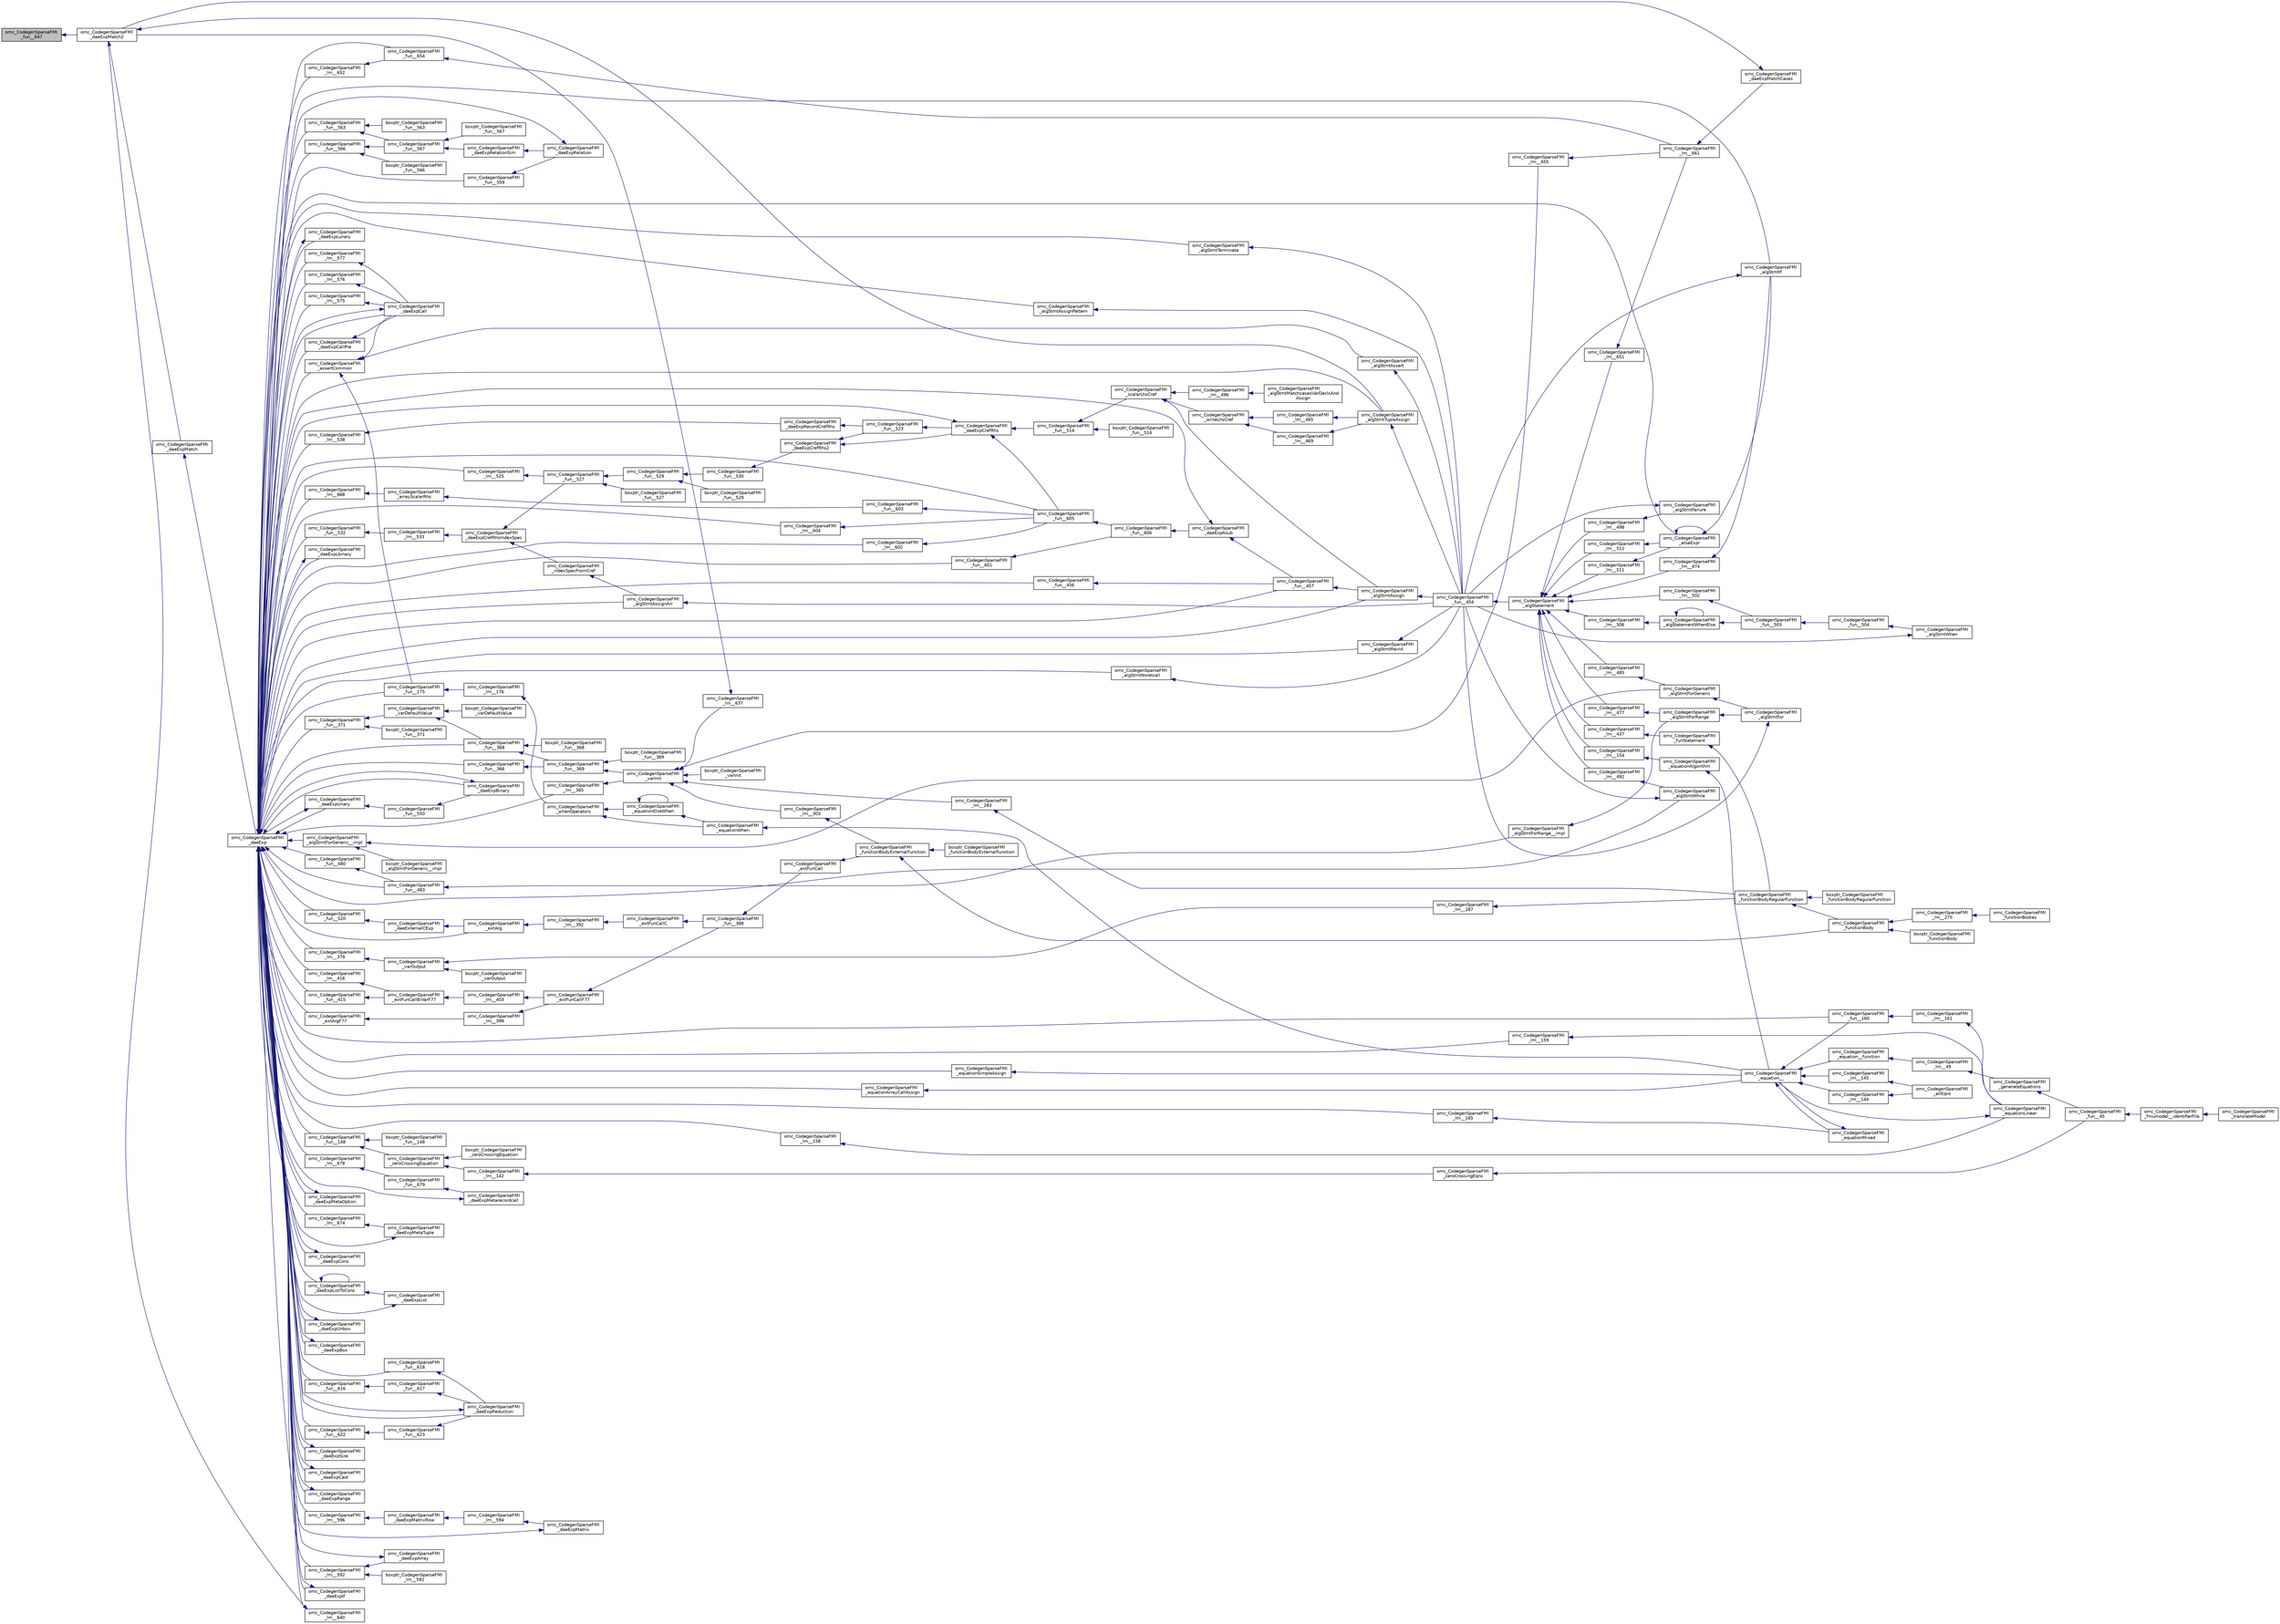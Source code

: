 digraph "omc_CodegenSparseFMI_fun__647"
{
  edge [fontname="Helvetica",fontsize="10",labelfontname="Helvetica",labelfontsize="10"];
  node [fontname="Helvetica",fontsize="10",shape=record];
  rankdir="LR";
  Node153549 [label="omc_CodegenSparseFMI\l_fun__647",height=0.2,width=0.4,color="black", fillcolor="grey75", style="filled", fontcolor="black"];
  Node153549 -> Node153550 [dir="back",color="midnightblue",fontsize="10",style="solid",fontname="Helvetica"];
  Node153550 [label="omc_CodegenSparseFMI\l_daeExpMatch2",height=0.2,width=0.4,color="black", fillcolor="white", style="filled",URL="$da/d88/_codegen_sparse_f_m_i_8h.html#a3d2d85eda4fc6adaf9f0a30a7a870128"];
  Node153550 -> Node153551 [dir="back",color="midnightblue",fontsize="10",style="solid",fontname="Helvetica"];
  Node153551 [label="omc_CodegenSparseFMI\l_daeExpMatch",height=0.2,width=0.4,color="black", fillcolor="white", style="filled",URL="$da/d88/_codegen_sparse_f_m_i_8h.html#a59ba01dc770311168227b0e3a87b1e1d"];
  Node153551 -> Node153552 [dir="back",color="midnightblue",fontsize="10",style="solid",fontname="Helvetica"];
  Node153552 [label="omc_CodegenSparseFMI\l_daeExp",height=0.2,width=0.4,color="black", fillcolor="white", style="filled",URL="$da/d88/_codegen_sparse_f_m_i_8h.html#ab26972f772620810838d527d8554f2ac"];
  Node153552 -> Node153553 [dir="back",color="midnightblue",fontsize="10",style="solid",fontname="Helvetica"];
  Node153553 [label="omc_CodegenSparseFMI\l_assertCommon",height=0.2,width=0.4,color="black", fillcolor="white", style="filled",URL="$da/d88/_codegen_sparse_f_m_i_8h.html#affff73cc747add47129bcbacc2d38f9a"];
  Node153553 -> Node153554 [dir="back",color="midnightblue",fontsize="10",style="solid",fontname="Helvetica"];
  Node153554 [label="omc_CodegenSparseFMI\l_daeExpCall",height=0.2,width=0.4,color="black", fillcolor="white", style="filled",URL="$da/d88/_codegen_sparse_f_m_i_8h.html#a48a7b37bcd95aafb972b82321fa96aac"];
  Node153554 -> Node153552 [dir="back",color="midnightblue",fontsize="10",style="solid",fontname="Helvetica"];
  Node153553 -> Node153555 [dir="back",color="midnightblue",fontsize="10",style="solid",fontname="Helvetica"];
  Node153555 [label="omc_CodegenSparseFMI\l_algStmtAssert",height=0.2,width=0.4,color="black", fillcolor="white", style="filled",URL="$da/d88/_codegen_sparse_f_m_i_8h.html#a6b429ec5152996a5f9279a3ddf6844b0"];
  Node153555 -> Node153556 [dir="back",color="midnightblue",fontsize="10",style="solid",fontname="Helvetica"];
  Node153556 [label="omc_CodegenSparseFMI\l_fun__454",height=0.2,width=0.4,color="black", fillcolor="white", style="filled",URL="$d1/d2e/_codegen_sparse_f_m_i_8c.html#a38506d8a286cdb1703e9653cec496244"];
  Node153556 -> Node153557 [dir="back",color="midnightblue",fontsize="10",style="solid",fontname="Helvetica"];
  Node153557 [label="omc_CodegenSparseFMI\l_algStatement",height=0.2,width=0.4,color="black", fillcolor="white", style="filled",URL="$da/d88/_codegen_sparse_f_m_i_8h.html#a5d1fbf810cfb458410c3f606dd4518d6"];
  Node153557 -> Node153558 [dir="back",color="midnightblue",fontsize="10",style="solid",fontname="Helvetica"];
  Node153558 [label="omc_CodegenSparseFMI\l_lm__651",height=0.2,width=0.4,color="black", fillcolor="white", style="filled",URL="$d1/d2e/_codegen_sparse_f_m_i_8c.html#a4601ee3bb7611f920e2f9c96c21fce8e"];
  Node153558 -> Node153559 [dir="back",color="midnightblue",fontsize="10",style="solid",fontname="Helvetica"];
  Node153559 [label="omc_CodegenSparseFMI\l_lm__661",height=0.2,width=0.4,color="black", fillcolor="white", style="filled",URL="$d1/d2e/_codegen_sparse_f_m_i_8c.html#af15d08c53a5b48667e16622e16e97ec5"];
  Node153559 -> Node153560 [dir="back",color="midnightblue",fontsize="10",style="solid",fontname="Helvetica"];
  Node153560 [label="omc_CodegenSparseFMI\l_daeExpMatchCases",height=0.2,width=0.4,color="black", fillcolor="white", style="filled",URL="$da/d88/_codegen_sparse_f_m_i_8h.html#a67c72be0aaa49a7a85509e1c5ab98b41"];
  Node153560 -> Node153550 [dir="back",color="midnightblue",fontsize="10",style="solid",fontname="Helvetica"];
  Node153557 -> Node153561 [dir="back",color="midnightblue",fontsize="10",style="solid",fontname="Helvetica"];
  Node153561 [label="omc_CodegenSparseFMI\l_lm__512",height=0.2,width=0.4,color="black", fillcolor="white", style="filled",URL="$d1/d2e/_codegen_sparse_f_m_i_8c.html#af95888dfe83bb5057d8fd4311bb02812"];
  Node153561 -> Node153562 [dir="back",color="midnightblue",fontsize="10",style="solid",fontname="Helvetica"];
  Node153562 [label="omc_CodegenSparseFMI\l_elseExpr",height=0.2,width=0.4,color="black", fillcolor="white", style="filled",URL="$da/d88/_codegen_sparse_f_m_i_8h.html#ae02994b817886c3b7f562e9552fec536"];
  Node153562 -> Node153562 [dir="back",color="midnightblue",fontsize="10",style="solid",fontname="Helvetica"];
  Node153562 -> Node153563 [dir="back",color="midnightblue",fontsize="10",style="solid",fontname="Helvetica"];
  Node153563 [label="omc_CodegenSparseFMI\l_algStmtIf",height=0.2,width=0.4,color="black", fillcolor="white", style="filled",URL="$da/d88/_codegen_sparse_f_m_i_8h.html#aa72b2ef57d1e5ee8a926acad88bf499d"];
  Node153563 -> Node153556 [dir="back",color="midnightblue",fontsize="10",style="solid",fontname="Helvetica"];
  Node153557 -> Node153564 [dir="back",color="midnightblue",fontsize="10",style="solid",fontname="Helvetica"];
  Node153564 [label="omc_CodegenSparseFMI\l_lm__511",height=0.2,width=0.4,color="black", fillcolor="white", style="filled",URL="$d1/d2e/_codegen_sparse_f_m_i_8c.html#ab0773a7f193a1fc208023bda15bcd13e"];
  Node153564 -> Node153562 [dir="back",color="midnightblue",fontsize="10",style="solid",fontname="Helvetica"];
  Node153557 -> Node153565 [dir="back",color="midnightblue",fontsize="10",style="solid",fontname="Helvetica"];
  Node153565 [label="omc_CodegenSparseFMI\l_lm__506",height=0.2,width=0.4,color="black", fillcolor="white", style="filled",URL="$d1/d2e/_codegen_sparse_f_m_i_8c.html#ab9c484cbc52677b6df8e8fb6df621cc0"];
  Node153565 -> Node153566 [dir="back",color="midnightblue",fontsize="10",style="solid",fontname="Helvetica"];
  Node153566 [label="omc_CodegenSparseFMI\l_algStatementWhenElse",height=0.2,width=0.4,color="black", fillcolor="white", style="filled",URL="$da/d88/_codegen_sparse_f_m_i_8h.html#a55c70c95b005ab4e4a668af539875303"];
  Node153566 -> Node153566 [dir="back",color="midnightblue",fontsize="10",style="solid",fontname="Helvetica"];
  Node153566 -> Node153567 [dir="back",color="midnightblue",fontsize="10",style="solid",fontname="Helvetica"];
  Node153567 [label="omc_CodegenSparseFMI\l_fun__503",height=0.2,width=0.4,color="black", fillcolor="white", style="filled",URL="$d1/d2e/_codegen_sparse_f_m_i_8c.html#a2f60622244298e4d41f2a4f51d7b6875"];
  Node153567 -> Node153568 [dir="back",color="midnightblue",fontsize="10",style="solid",fontname="Helvetica"];
  Node153568 [label="omc_CodegenSparseFMI\l_fun__504",height=0.2,width=0.4,color="black", fillcolor="white", style="filled",URL="$d1/d2e/_codegen_sparse_f_m_i_8c.html#a34c708458b1cf12fb6f5f8b4d739cfd1"];
  Node153568 -> Node153569 [dir="back",color="midnightblue",fontsize="10",style="solid",fontname="Helvetica"];
  Node153569 [label="omc_CodegenSparseFMI\l_algStmtWhen",height=0.2,width=0.4,color="black", fillcolor="white", style="filled",URL="$da/d88/_codegen_sparse_f_m_i_8h.html#a1045cff030f158d7beb1890107038b8d"];
  Node153569 -> Node153556 [dir="back",color="midnightblue",fontsize="10",style="solid",fontname="Helvetica"];
  Node153557 -> Node153570 [dir="back",color="midnightblue",fontsize="10",style="solid",fontname="Helvetica"];
  Node153570 [label="omc_CodegenSparseFMI\l_lm__502",height=0.2,width=0.4,color="black", fillcolor="white", style="filled",URL="$d1/d2e/_codegen_sparse_f_m_i_8c.html#a7b108abc44b96cb6c9ed48e243a90fad"];
  Node153570 -> Node153567 [dir="back",color="midnightblue",fontsize="10",style="solid",fontname="Helvetica"];
  Node153557 -> Node153571 [dir="back",color="midnightblue",fontsize="10",style="solid",fontname="Helvetica"];
  Node153571 [label="omc_CodegenSparseFMI\l_lm__498",height=0.2,width=0.4,color="black", fillcolor="white", style="filled",URL="$d1/d2e/_codegen_sparse_f_m_i_8c.html#a9a587324a76d2a404951bc9b392ed5cb"];
  Node153571 -> Node153572 [dir="back",color="midnightblue",fontsize="10",style="solid",fontname="Helvetica"];
  Node153572 [label="omc_CodegenSparseFMI\l_algStmtFailure",height=0.2,width=0.4,color="black", fillcolor="white", style="filled",URL="$da/d88/_codegen_sparse_f_m_i_8h.html#ad11b2d0a665f24fbe809721a52d58392"];
  Node153572 -> Node153556 [dir="back",color="midnightblue",fontsize="10",style="solid",fontname="Helvetica"];
  Node153557 -> Node153573 [dir="back",color="midnightblue",fontsize="10",style="solid",fontname="Helvetica"];
  Node153573 [label="omc_CodegenSparseFMI\l_lm__492",height=0.2,width=0.4,color="black", fillcolor="white", style="filled",URL="$d1/d2e/_codegen_sparse_f_m_i_8c.html#a72ef5dd5785e8cfbae898a4957299174"];
  Node153573 -> Node153574 [dir="back",color="midnightblue",fontsize="10",style="solid",fontname="Helvetica"];
  Node153574 [label="omc_CodegenSparseFMI\l_algStmtWhile",height=0.2,width=0.4,color="black", fillcolor="white", style="filled",URL="$da/d88/_codegen_sparse_f_m_i_8h.html#a737e817657aa616db460e3a97c2e3107"];
  Node153574 -> Node153556 [dir="back",color="midnightblue",fontsize="10",style="solid",fontname="Helvetica"];
  Node153557 -> Node153575 [dir="back",color="midnightblue",fontsize="10",style="solid",fontname="Helvetica"];
  Node153575 [label="omc_CodegenSparseFMI\l_lm__485",height=0.2,width=0.4,color="black", fillcolor="white", style="filled",URL="$d1/d2e/_codegen_sparse_f_m_i_8c.html#aaee69379b676eacca1ab73ffa0291eea"];
  Node153575 -> Node153576 [dir="back",color="midnightblue",fontsize="10",style="solid",fontname="Helvetica"];
  Node153576 [label="omc_CodegenSparseFMI\l_algStmtForGeneric",height=0.2,width=0.4,color="black", fillcolor="white", style="filled",URL="$da/d88/_codegen_sparse_f_m_i_8h.html#a15ee44d2afe47cb6295a4d916b0ca7a1"];
  Node153576 -> Node153577 [dir="back",color="midnightblue",fontsize="10",style="solid",fontname="Helvetica"];
  Node153577 [label="omc_CodegenSparseFMI\l_algStmtFor",height=0.2,width=0.4,color="black", fillcolor="white", style="filled",URL="$da/d88/_codegen_sparse_f_m_i_8h.html#a4a85a211bdd342c5634f687ac8530821"];
  Node153577 -> Node153556 [dir="back",color="midnightblue",fontsize="10",style="solid",fontname="Helvetica"];
  Node153557 -> Node153578 [dir="back",color="midnightblue",fontsize="10",style="solid",fontname="Helvetica"];
  Node153578 [label="omc_CodegenSparseFMI\l_lm__477",height=0.2,width=0.4,color="black", fillcolor="white", style="filled",URL="$d1/d2e/_codegen_sparse_f_m_i_8c.html#a2f9a22c9a97ca26efa4457a52c8310c9"];
  Node153578 -> Node153579 [dir="back",color="midnightblue",fontsize="10",style="solid",fontname="Helvetica"];
  Node153579 [label="omc_CodegenSparseFMI\l_algStmtForRange",height=0.2,width=0.4,color="black", fillcolor="white", style="filled",URL="$da/d88/_codegen_sparse_f_m_i_8h.html#aec1da676936e15ede37d5d7df69bd5d3"];
  Node153579 -> Node153577 [dir="back",color="midnightblue",fontsize="10",style="solid",fontname="Helvetica"];
  Node153557 -> Node153580 [dir="back",color="midnightblue",fontsize="10",style="solid",fontname="Helvetica"];
  Node153580 [label="omc_CodegenSparseFMI\l_lm__474",height=0.2,width=0.4,color="black", fillcolor="white", style="filled",URL="$d1/d2e/_codegen_sparse_f_m_i_8c.html#a39706f1a079b0966689768a75ddc77b3"];
  Node153580 -> Node153563 [dir="back",color="midnightblue",fontsize="10",style="solid",fontname="Helvetica"];
  Node153557 -> Node153581 [dir="back",color="midnightblue",fontsize="10",style="solid",fontname="Helvetica"];
  Node153581 [label="omc_CodegenSparseFMI\l_lm__437",height=0.2,width=0.4,color="black", fillcolor="white", style="filled",URL="$d1/d2e/_codegen_sparse_f_m_i_8c.html#a1bcb8bb8090787c8cfad3cc233eb2cbb"];
  Node153581 -> Node153582 [dir="back",color="midnightblue",fontsize="10",style="solid",fontname="Helvetica"];
  Node153582 [label="omc_CodegenSparseFMI\l_funStatement",height=0.2,width=0.4,color="black", fillcolor="white", style="filled",URL="$da/d88/_codegen_sparse_f_m_i_8h.html#a6011fbd6700693d91a736f67f7cd333a"];
  Node153582 -> Node153583 [dir="back",color="midnightblue",fontsize="10",style="solid",fontname="Helvetica"];
  Node153583 [label="omc_CodegenSparseFMI\l_functionBodyRegularFunction",height=0.2,width=0.4,color="black", fillcolor="white", style="filled",URL="$da/d88/_codegen_sparse_f_m_i_8h.html#a35f588d60d8560ad7c541738fc9bc5d0"];
  Node153583 -> Node153584 [dir="back",color="midnightblue",fontsize="10",style="solid",fontname="Helvetica"];
  Node153584 [label="boxptr_CodegenSparseFMI\l_functionBodyRegularFunction",height=0.2,width=0.4,color="black", fillcolor="white", style="filled",URL="$da/d88/_codegen_sparse_f_m_i_8h.html#ad0cd59d6ca1bf8ab02b015f235daadf1"];
  Node153583 -> Node153585 [dir="back",color="midnightblue",fontsize="10",style="solid",fontname="Helvetica"];
  Node153585 [label="omc_CodegenSparseFMI\l_functionBody",height=0.2,width=0.4,color="black", fillcolor="white", style="filled",URL="$da/d88/_codegen_sparse_f_m_i_8h.html#a8326dd08d50f77b343a0b1e9fdee90d6"];
  Node153585 -> Node153586 [dir="back",color="midnightblue",fontsize="10",style="solid",fontname="Helvetica"];
  Node153586 [label="boxptr_CodegenSparseFMI\l_functionBody",height=0.2,width=0.4,color="black", fillcolor="white", style="filled",URL="$da/d88/_codegen_sparse_f_m_i_8h.html#a1450c37977ff46f0a318f1740d46b3a2"];
  Node153585 -> Node153587 [dir="back",color="midnightblue",fontsize="10",style="solid",fontname="Helvetica"];
  Node153587 [label="omc_CodegenSparseFMI\l_lm__275",height=0.2,width=0.4,color="black", fillcolor="white", style="filled",URL="$d1/d2e/_codegen_sparse_f_m_i_8c.html#afa6f1fb10983410b266344362bafabb7"];
  Node153587 -> Node153588 [dir="back",color="midnightblue",fontsize="10",style="solid",fontname="Helvetica"];
  Node153588 [label="omc_CodegenSparseFMI\l_functionBodies",height=0.2,width=0.4,color="black", fillcolor="white", style="filled",URL="$da/d88/_codegen_sparse_f_m_i_8h.html#ad5d463f801d993e3be31d7c8963771af"];
  Node153557 -> Node153589 [dir="back",color="midnightblue",fontsize="10",style="solid",fontname="Helvetica"];
  Node153589 [label="omc_CodegenSparseFMI\l_lm__154",height=0.2,width=0.4,color="black", fillcolor="white", style="filled",URL="$d1/d2e/_codegen_sparse_f_m_i_8c.html#a1572fc969206bf7560bccaad1883519a"];
  Node153589 -> Node153590 [dir="back",color="midnightblue",fontsize="10",style="solid",fontname="Helvetica"];
  Node153590 [label="omc_CodegenSparseFMI\l_equationAlgorithm",height=0.2,width=0.4,color="black", fillcolor="white", style="filled",URL="$da/d88/_codegen_sparse_f_m_i_8h.html#adc1144a1e01b13d32f1cd272edef769f"];
  Node153590 -> Node153591 [dir="back",color="midnightblue",fontsize="10",style="solid",fontname="Helvetica"];
  Node153591 [label="omc_CodegenSparseFMI\l_equation__",height=0.2,width=0.4,color="black", fillcolor="white", style="filled",URL="$da/d88/_codegen_sparse_f_m_i_8h.html#a99f4c0cb745d02faf3615bcda104a18a"];
  Node153591 -> Node153592 [dir="back",color="midnightblue",fontsize="10",style="solid",fontname="Helvetica"];
  Node153592 [label="omc_CodegenSparseFMI\l_equationMixed",height=0.2,width=0.4,color="black", fillcolor="white", style="filled",URL="$da/d88/_codegen_sparse_f_m_i_8h.html#ac29f9768bd0d77a3e1e85ee8d33113f2"];
  Node153592 -> Node153591 [dir="back",color="midnightblue",fontsize="10",style="solid",fontname="Helvetica"];
  Node153591 -> Node153593 [dir="back",color="midnightblue",fontsize="10",style="solid",fontname="Helvetica"];
  Node153593 [label="omc_CodegenSparseFMI\l_fun__160",height=0.2,width=0.4,color="black", fillcolor="white", style="filled",URL="$d1/d2e/_codegen_sparse_f_m_i_8c.html#ae706b7e1daac9ecce083bb0f153c4537"];
  Node153593 -> Node153594 [dir="back",color="midnightblue",fontsize="10",style="solid",fontname="Helvetica"];
  Node153594 [label="omc_CodegenSparseFMI\l_lm__161",height=0.2,width=0.4,color="black", fillcolor="white", style="filled",URL="$d1/d2e/_codegen_sparse_f_m_i_8c.html#afef10b15667b5fa348e2e5474100a059"];
  Node153594 -> Node153595 [dir="back",color="midnightblue",fontsize="10",style="solid",fontname="Helvetica"];
  Node153595 [label="omc_CodegenSparseFMI\l_equationLinear",height=0.2,width=0.4,color="black", fillcolor="white", style="filled",URL="$da/d88/_codegen_sparse_f_m_i_8h.html#ae8ae758cee8e51f80c69f273ea2dead4"];
  Node153595 -> Node153591 [dir="back",color="midnightblue",fontsize="10",style="solid",fontname="Helvetica"];
  Node153591 -> Node153596 [dir="back",color="midnightblue",fontsize="10",style="solid",fontname="Helvetica"];
  Node153596 [label="omc_CodegenSparseFMI\l_lm__145",height=0.2,width=0.4,color="black", fillcolor="white", style="filled",URL="$d1/d2e/_codegen_sparse_f_m_i_8c.html#a482b9fe4a2cf1170ba37c04cbeeba56b"];
  Node153596 -> Node153597 [dir="back",color="midnightblue",fontsize="10",style="solid",fontname="Helvetica"];
  Node153597 [label="omc_CodegenSparseFMI\l_allEqns",height=0.2,width=0.4,color="black", fillcolor="white", style="filled",URL="$da/d88/_codegen_sparse_f_m_i_8h.html#a94fa0652e8d98e8869394cc988af391b"];
  Node153591 -> Node153598 [dir="back",color="midnightblue",fontsize="10",style="solid",fontname="Helvetica"];
  Node153598 [label="omc_CodegenSparseFMI\l_lm__144",height=0.2,width=0.4,color="black", fillcolor="white", style="filled",URL="$d1/d2e/_codegen_sparse_f_m_i_8c.html#a53bc84287c3730b73c523380ca378dcf"];
  Node153598 -> Node153597 [dir="back",color="midnightblue",fontsize="10",style="solid",fontname="Helvetica"];
  Node153591 -> Node153599 [dir="back",color="midnightblue",fontsize="10",style="solid",fontname="Helvetica"];
  Node153599 [label="omc_CodegenSparseFMI\l_equation__function",height=0.2,width=0.4,color="black", fillcolor="white", style="filled",URL="$da/d88/_codegen_sparse_f_m_i_8h.html#a3b6d78478d2920ade27380933feef664"];
  Node153599 -> Node153600 [dir="back",color="midnightblue",fontsize="10",style="solid",fontname="Helvetica"];
  Node153600 [label="omc_CodegenSparseFMI\l_lm__49",height=0.2,width=0.4,color="black", fillcolor="white", style="filled",URL="$d1/d2e/_codegen_sparse_f_m_i_8c.html#afd950130e5951ce5d9b078504b8e5445"];
  Node153600 -> Node153601 [dir="back",color="midnightblue",fontsize="10",style="solid",fontname="Helvetica"];
  Node153601 [label="omc_CodegenSparseFMI\l_generateEquations",height=0.2,width=0.4,color="black", fillcolor="white", style="filled",URL="$da/d88/_codegen_sparse_f_m_i_8h.html#a944e50c37aa93fa6e9c540a7d9a7f671"];
  Node153601 -> Node153602 [dir="back",color="midnightblue",fontsize="10",style="solid",fontname="Helvetica"];
  Node153602 [label="omc_CodegenSparseFMI\l_fun__45",height=0.2,width=0.4,color="black", fillcolor="white", style="filled",URL="$d1/d2e/_codegen_sparse_f_m_i_8c.html#a33c397eee4567dbaf5269d88f9ea50f2"];
  Node153602 -> Node153603 [dir="back",color="midnightblue",fontsize="10",style="solid",fontname="Helvetica"];
  Node153603 [label="omc_CodegenSparseFMI\l_fmumodel__identifierFile",height=0.2,width=0.4,color="black", fillcolor="white", style="filled",URL="$da/d88/_codegen_sparse_f_m_i_8h.html#a0d704247081fbb1f268bdd5ae5d7f3f3"];
  Node153603 -> Node153604 [dir="back",color="midnightblue",fontsize="10",style="solid",fontname="Helvetica"];
  Node153604 [label="omc_CodegenSparseFMI\l_translateModel",height=0.2,width=0.4,color="black", fillcolor="white", style="filled",URL="$da/d88/_codegen_sparse_f_m_i_8h.html#a6e115544fcae7968ab9fa00a0ea17b1d"];
  Node153553 -> Node153605 [dir="back",color="midnightblue",fontsize="10",style="solid",fontname="Helvetica"];
  Node153605 [label="omc_CodegenSparseFMI\l_fun__175",height=0.2,width=0.4,color="black", fillcolor="white", style="filled",URL="$d1/d2e/_codegen_sparse_f_m_i_8c.html#ae71d3dbce84027f4da25d630128e9f06"];
  Node153605 -> Node153606 [dir="back",color="midnightblue",fontsize="10",style="solid",fontname="Helvetica"];
  Node153606 [label="omc_CodegenSparseFMI\l_lm__176",height=0.2,width=0.4,color="black", fillcolor="white", style="filled",URL="$d1/d2e/_codegen_sparse_f_m_i_8c.html#a3aab67e796da3718ac21ae4e0b10522b"];
  Node153606 -> Node153607 [dir="back",color="midnightblue",fontsize="10",style="solid",fontname="Helvetica"];
  Node153607 [label="omc_CodegenSparseFMI\l_whenOperators",height=0.2,width=0.4,color="black", fillcolor="white", style="filled",URL="$da/d88/_codegen_sparse_f_m_i_8h.html#aaa56a6cbe937c9e43604fbefcddc43d4"];
  Node153607 -> Node153608 [dir="back",color="midnightblue",fontsize="10",style="solid",fontname="Helvetica"];
  Node153608 [label="omc_CodegenSparseFMI\l_equationElseWhen",height=0.2,width=0.4,color="black", fillcolor="white", style="filled",URL="$da/d88/_codegen_sparse_f_m_i_8h.html#a9252f94be6a8d4db5d542a2a30867d21"];
  Node153608 -> Node153608 [dir="back",color="midnightblue",fontsize="10",style="solid",fontname="Helvetica"];
  Node153608 -> Node153609 [dir="back",color="midnightblue",fontsize="10",style="solid",fontname="Helvetica"];
  Node153609 [label="omc_CodegenSparseFMI\l_equationWhen",height=0.2,width=0.4,color="black", fillcolor="white", style="filled",URL="$da/d88/_codegen_sparse_f_m_i_8h.html#a182b50d619540de019adbeb9053f85d2"];
  Node153609 -> Node153591 [dir="back",color="midnightblue",fontsize="10",style="solid",fontname="Helvetica"];
  Node153607 -> Node153609 [dir="back",color="midnightblue",fontsize="10",style="solid",fontname="Helvetica"];
  Node153552 -> Node153610 [dir="back",color="midnightblue",fontsize="10",style="solid",fontname="Helvetica"];
  Node153610 [label="omc_CodegenSparseFMI\l_algStmtAssignPattern",height=0.2,width=0.4,color="black", fillcolor="white", style="filled",URL="$da/d88/_codegen_sparse_f_m_i_8h.html#aa769cf6a279946c8484ba60efafa1bc7"];
  Node153610 -> Node153556 [dir="back",color="midnightblue",fontsize="10",style="solid",fontname="Helvetica"];
  Node153552 -> Node153611 [dir="back",color="midnightblue",fontsize="10",style="solid",fontname="Helvetica"];
  Node153611 [label="omc_CodegenSparseFMI\l_lm__678",height=0.2,width=0.4,color="black", fillcolor="white", style="filled",URL="$d1/d2e/_codegen_sparse_f_m_i_8c.html#a128c47290974b3ffbcea043e82979943"];
  Node153611 -> Node153612 [dir="back",color="midnightblue",fontsize="10",style="solid",fontname="Helvetica"];
  Node153612 [label="omc_CodegenSparseFMI\l_fun__679",height=0.2,width=0.4,color="black", fillcolor="white", style="filled",URL="$d1/d2e/_codegen_sparse_f_m_i_8c.html#a2365ba198f39b872daa06cc5d23c6252"];
  Node153612 -> Node153613 [dir="back",color="midnightblue",fontsize="10",style="solid",fontname="Helvetica"];
  Node153613 [label="omc_CodegenSparseFMI\l_daeExpMetarecordcall",height=0.2,width=0.4,color="black", fillcolor="white", style="filled",URL="$da/d88/_codegen_sparse_f_m_i_8h.html#af4d3cdaeb7380d8a65146e12030c5c0e"];
  Node153613 -> Node153552 [dir="back",color="midnightblue",fontsize="10",style="solid",fontname="Helvetica"];
  Node153552 -> Node153614 [dir="back",color="midnightblue",fontsize="10",style="solid",fontname="Helvetica"];
  Node153614 [label="omc_CodegenSparseFMI\l_daeExpMetaOption",height=0.2,width=0.4,color="black", fillcolor="white", style="filled",URL="$da/d88/_codegen_sparse_f_m_i_8h.html#ae536b39241762561555271004c37440e"];
  Node153614 -> Node153552 [dir="back",color="midnightblue",fontsize="10",style="solid",fontname="Helvetica"];
  Node153552 -> Node153615 [dir="back",color="midnightblue",fontsize="10",style="solid",fontname="Helvetica"];
  Node153615 [label="omc_CodegenSparseFMI\l_lm__674",height=0.2,width=0.4,color="black", fillcolor="white", style="filled",URL="$d1/d2e/_codegen_sparse_f_m_i_8c.html#ad52f1b672015908228e495a9b9ff40ca"];
  Node153615 -> Node153616 [dir="back",color="midnightblue",fontsize="10",style="solid",fontname="Helvetica"];
  Node153616 [label="omc_CodegenSparseFMI\l_daeExpMetaTuple",height=0.2,width=0.4,color="black", fillcolor="white", style="filled",URL="$da/d88/_codegen_sparse_f_m_i_8h.html#a37dab4d4c7bc7fd838505c060a8b9049"];
  Node153616 -> Node153552 [dir="back",color="midnightblue",fontsize="10",style="solid",fontname="Helvetica"];
  Node153552 -> Node153617 [dir="back",color="midnightblue",fontsize="10",style="solid",fontname="Helvetica"];
  Node153617 [label="omc_CodegenSparseFMI\l_daeExpCons",height=0.2,width=0.4,color="black", fillcolor="white", style="filled",URL="$da/d88/_codegen_sparse_f_m_i_8h.html#ab881b9f7dbddb69fe91bb74c9c5c54c1"];
  Node153617 -> Node153552 [dir="back",color="midnightblue",fontsize="10",style="solid",fontname="Helvetica"];
  Node153552 -> Node153618 [dir="back",color="midnightblue",fontsize="10",style="solid",fontname="Helvetica"];
  Node153618 [label="omc_CodegenSparseFMI\l_daeExpListToCons",height=0.2,width=0.4,color="black", fillcolor="white", style="filled",URL="$da/d88/_codegen_sparse_f_m_i_8h.html#a1d1ae6cb82e69292e58b8c65e002ea55"];
  Node153618 -> Node153618 [dir="back",color="midnightblue",fontsize="10",style="solid",fontname="Helvetica"];
  Node153618 -> Node153619 [dir="back",color="midnightblue",fontsize="10",style="solid",fontname="Helvetica"];
  Node153619 [label="omc_CodegenSparseFMI\l_daeExpList",height=0.2,width=0.4,color="black", fillcolor="white", style="filled",URL="$da/d88/_codegen_sparse_f_m_i_8h.html#a2f666b582c610d5c8b23988ecba9664b"];
  Node153619 -> Node153552 [dir="back",color="midnightblue",fontsize="10",style="solid",fontname="Helvetica"];
  Node153552 -> Node153620 [dir="back",color="midnightblue",fontsize="10",style="solid",fontname="Helvetica"];
  Node153620 [label="omc_CodegenSparseFMI\l_lm__668",height=0.2,width=0.4,color="black", fillcolor="white", style="filled",URL="$d1/d2e/_codegen_sparse_f_m_i_8c.html#a76351725b41da0af498aadf54b92c275"];
  Node153620 -> Node153621 [dir="back",color="midnightblue",fontsize="10",style="solid",fontname="Helvetica"];
  Node153621 [label="omc_CodegenSparseFMI\l_arrayScalarRhs",height=0.2,width=0.4,color="black", fillcolor="white", style="filled",URL="$da/d88/_codegen_sparse_f_m_i_8h.html#ab4de96fd8fb5647ef325ca122a4753f3"];
  Node153621 -> Node153622 [dir="back",color="midnightblue",fontsize="10",style="solid",fontname="Helvetica"];
  Node153622 [label="omc_CodegenSparseFMI\l_fun__603",height=0.2,width=0.4,color="black", fillcolor="white", style="filled",URL="$d1/d2e/_codegen_sparse_f_m_i_8c.html#adbd2857da6df0e479b3bd77c5b7a8f7d"];
  Node153622 -> Node153623 [dir="back",color="midnightblue",fontsize="10",style="solid",fontname="Helvetica"];
  Node153623 [label="omc_CodegenSparseFMI\l_fun__605",height=0.2,width=0.4,color="black", fillcolor="white", style="filled",URL="$d1/d2e/_codegen_sparse_f_m_i_8c.html#a9bd0f333ed74be93d8bd6468cde56736"];
  Node153623 -> Node153624 [dir="back",color="midnightblue",fontsize="10",style="solid",fontname="Helvetica"];
  Node153624 [label="omc_CodegenSparseFMI\l_fun__606",height=0.2,width=0.4,color="black", fillcolor="white", style="filled",URL="$d1/d2e/_codegen_sparse_f_m_i_8c.html#a57e7ee8cc6cf0e5de142a92a92caf6d0"];
  Node153624 -> Node153625 [dir="back",color="midnightblue",fontsize="10",style="solid",fontname="Helvetica"];
  Node153625 [label="omc_CodegenSparseFMI\l_daeExpAsub",height=0.2,width=0.4,color="black", fillcolor="white", style="filled",URL="$da/d88/_codegen_sparse_f_m_i_8h.html#ab042430b0f630bd548c9122206a41a76"];
  Node153625 -> Node153552 [dir="back",color="midnightblue",fontsize="10",style="solid",fontname="Helvetica"];
  Node153625 -> Node153626 [dir="back",color="midnightblue",fontsize="10",style="solid",fontname="Helvetica"];
  Node153626 [label="omc_CodegenSparseFMI\l_fun__457",height=0.2,width=0.4,color="black", fillcolor="white", style="filled",URL="$d1/d2e/_codegen_sparse_f_m_i_8c.html#a9a66843f2c8f85ed8a0e89829eadf41b"];
  Node153626 -> Node153627 [dir="back",color="midnightblue",fontsize="10",style="solid",fontname="Helvetica"];
  Node153627 [label="omc_CodegenSparseFMI\l_algStmtAssign",height=0.2,width=0.4,color="black", fillcolor="white", style="filled",URL="$da/d88/_codegen_sparse_f_m_i_8h.html#a1c3cbb22c2453d6b93e5a19e87126639"];
  Node153627 -> Node153556 [dir="back",color="midnightblue",fontsize="10",style="solid",fontname="Helvetica"];
  Node153552 -> Node153628 [dir="back",color="midnightblue",fontsize="10",style="solid",fontname="Helvetica"];
  Node153628 [label="omc_CodegenSparseFMI\l_daeExpUnbox",height=0.2,width=0.4,color="black", fillcolor="white", style="filled",URL="$da/d88/_codegen_sparse_f_m_i_8h.html#ad8a93ec5bfec6454d268e95a82bf96b8"];
  Node153628 -> Node153552 [dir="back",color="midnightblue",fontsize="10",style="solid",fontname="Helvetica"];
  Node153552 -> Node153629 [dir="back",color="midnightblue",fontsize="10",style="solid",fontname="Helvetica"];
  Node153629 [label="omc_CodegenSparseFMI\l_daeExpBox",height=0.2,width=0.4,color="black", fillcolor="white", style="filled",URL="$da/d88/_codegen_sparse_f_m_i_8h.html#a39dc1615a535b01d20db9b87fc607d3c"];
  Node153629 -> Node153552 [dir="back",color="midnightblue",fontsize="10",style="solid",fontname="Helvetica"];
  Node153552 -> Node153630 [dir="back",color="midnightblue",fontsize="10",style="solid",fontname="Helvetica"];
  Node153630 [label="omc_CodegenSparseFMI\l_fun__654",height=0.2,width=0.4,color="black", fillcolor="white", style="filled",URL="$d1/d2e/_codegen_sparse_f_m_i_8c.html#a779418d021f2bf6e5e05257271d6512f"];
  Node153630 -> Node153559 [dir="back",color="midnightblue",fontsize="10",style="solid",fontname="Helvetica"];
  Node153552 -> Node153631 [dir="back",color="midnightblue",fontsize="10",style="solid",fontname="Helvetica"];
  Node153631 [label="omc_CodegenSparseFMI\l_lm__652",height=0.2,width=0.4,color="black", fillcolor="white", style="filled",URL="$d1/d2e/_codegen_sparse_f_m_i_8c.html#afb77daba20dc13d99f8916228d277ad2"];
  Node153631 -> Node153630 [dir="back",color="midnightblue",fontsize="10",style="solid",fontname="Helvetica"];
  Node153552 -> Node153632 [dir="back",color="midnightblue",fontsize="10",style="solid",fontname="Helvetica"];
  Node153632 [label="omc_CodegenSparseFMI\l_lm__640",height=0.2,width=0.4,color="black", fillcolor="white", style="filled",URL="$d1/d2e/_codegen_sparse_f_m_i_8c.html#ab7ae5141c274871c57b0fb912e7ddaf7"];
  Node153632 -> Node153550 [dir="back",color="midnightblue",fontsize="10",style="solid",fontname="Helvetica"];
  Node153552 -> Node153633 [dir="back",color="midnightblue",fontsize="10",style="solid",fontname="Helvetica"];
  Node153633 [label="omc_CodegenSparseFMI\l_daeExpReduction",height=0.2,width=0.4,color="black", fillcolor="white", style="filled",URL="$da/d88/_codegen_sparse_f_m_i_8h.html#a215e1cfa638090eb2c87b8d31be99cf0"];
  Node153633 -> Node153552 [dir="back",color="midnightblue",fontsize="10",style="solid",fontname="Helvetica"];
  Node153552 -> Node153634 [dir="back",color="midnightblue",fontsize="10",style="solid",fontname="Helvetica"];
  Node153634 [label="omc_CodegenSparseFMI\l_fun__622",height=0.2,width=0.4,color="black", fillcolor="white", style="filled",URL="$d1/d2e/_codegen_sparse_f_m_i_8c.html#ae5c95b0ba06e68ed18a5d60da4cda046"];
  Node153634 -> Node153635 [dir="back",color="midnightblue",fontsize="10",style="solid",fontname="Helvetica"];
  Node153635 [label="omc_CodegenSparseFMI\l_fun__623",height=0.2,width=0.4,color="black", fillcolor="white", style="filled",URL="$d1/d2e/_codegen_sparse_f_m_i_8c.html#ad252a6b0c4628a8f587fbfdf6b702226"];
  Node153635 -> Node153633 [dir="back",color="midnightblue",fontsize="10",style="solid",fontname="Helvetica"];
  Node153552 -> Node153636 [dir="back",color="midnightblue",fontsize="10",style="solid",fontname="Helvetica"];
  Node153636 [label="omc_CodegenSparseFMI\l_fun__618",height=0.2,width=0.4,color="black", fillcolor="white", style="filled",URL="$d1/d2e/_codegen_sparse_f_m_i_8c.html#a6b9efcf5bb1e83e9d6d64821e5b15530"];
  Node153636 -> Node153633 [dir="back",color="midnightblue",fontsize="10",style="solid",fontname="Helvetica"];
  Node153552 -> Node153637 [dir="back",color="midnightblue",fontsize="10",style="solid",fontname="Helvetica"];
  Node153637 [label="omc_CodegenSparseFMI\l_fun__616",height=0.2,width=0.4,color="black", fillcolor="white", style="filled",URL="$d1/d2e/_codegen_sparse_f_m_i_8c.html#a635859e8c511453505953fab612853b3"];
  Node153637 -> Node153638 [dir="back",color="midnightblue",fontsize="10",style="solid",fontname="Helvetica"];
  Node153638 [label="omc_CodegenSparseFMI\l_fun__617",height=0.2,width=0.4,color="black", fillcolor="white", style="filled",URL="$d1/d2e/_codegen_sparse_f_m_i_8c.html#aa08069808fe588458678d9549eb3b245"];
  Node153638 -> Node153633 [dir="back",color="midnightblue",fontsize="10",style="solid",fontname="Helvetica"];
  Node153552 -> Node153639 [dir="back",color="midnightblue",fontsize="10",style="solid",fontname="Helvetica"];
  Node153639 [label="omc_CodegenSparseFMI\l_daeExpSize",height=0.2,width=0.4,color="black", fillcolor="white", style="filled",URL="$da/d88/_codegen_sparse_f_m_i_8h.html#a65806134dc2b86c56ad13bd542641799"];
  Node153639 -> Node153552 [dir="back",color="midnightblue",fontsize="10",style="solid",fontname="Helvetica"];
  Node153552 -> Node153640 [dir="back",color="midnightblue",fontsize="10",style="solid",fontname="Helvetica"];
  Node153640 [label="omc_CodegenSparseFMI\l_daeExpCallPre",height=0.2,width=0.4,color="black", fillcolor="white", style="filled",URL="$da/d88/_codegen_sparse_f_m_i_8h.html#a14fa316eb180ca150badd71a2b426953"];
  Node153640 -> Node153554 [dir="back",color="midnightblue",fontsize="10",style="solid",fontname="Helvetica"];
  Node153552 -> Node153623 [dir="back",color="midnightblue",fontsize="10",style="solid",fontname="Helvetica"];
  Node153552 -> Node153641 [dir="back",color="midnightblue",fontsize="10",style="solid",fontname="Helvetica"];
  Node153641 [label="omc_CodegenSparseFMI\l_lm__604",height=0.2,width=0.4,color="black", fillcolor="white", style="filled",URL="$d1/d2e/_codegen_sparse_f_m_i_8c.html#a1ea19ba89eb6b92706330d280b4a28c4"];
  Node153641 -> Node153623 [dir="back",color="midnightblue",fontsize="10",style="solid",fontname="Helvetica"];
  Node153552 -> Node153642 [dir="back",color="midnightblue",fontsize="10",style="solid",fontname="Helvetica"];
  Node153642 [label="omc_CodegenSparseFMI\l_lm__602",height=0.2,width=0.4,color="black", fillcolor="white", style="filled",URL="$d1/d2e/_codegen_sparse_f_m_i_8c.html#a033ed9fe3cb36fea59e62007c6a4d090"];
  Node153642 -> Node153623 [dir="back",color="midnightblue",fontsize="10",style="solid",fontname="Helvetica"];
  Node153552 -> Node153643 [dir="back",color="midnightblue",fontsize="10",style="solid",fontname="Helvetica"];
  Node153643 [label="omc_CodegenSparseFMI\l_fun__601",height=0.2,width=0.4,color="black", fillcolor="white", style="filled",URL="$d1/d2e/_codegen_sparse_f_m_i_8c.html#a7e7064f5d085e776607bd7e91ba97557"];
  Node153643 -> Node153624 [dir="back",color="midnightblue",fontsize="10",style="solid",fontname="Helvetica"];
  Node153552 -> Node153644 [dir="back",color="midnightblue",fontsize="10",style="solid",fontname="Helvetica"];
  Node153644 [label="omc_CodegenSparseFMI\l_daeExpCast",height=0.2,width=0.4,color="black", fillcolor="white", style="filled",URL="$da/d88/_codegen_sparse_f_m_i_8h.html#a4925df985f63c7b864fc53ff465f925e"];
  Node153644 -> Node153552 [dir="back",color="midnightblue",fontsize="10",style="solid",fontname="Helvetica"];
  Node153552 -> Node153645 [dir="back",color="midnightblue",fontsize="10",style="solid",fontname="Helvetica"];
  Node153645 [label="omc_CodegenSparseFMI\l_daeExpRange",height=0.2,width=0.4,color="black", fillcolor="white", style="filled",URL="$da/d88/_codegen_sparse_f_m_i_8h.html#ab06fb091af14bb2ea0472c05fb26c075"];
  Node153645 -> Node153552 [dir="back",color="midnightblue",fontsize="10",style="solid",fontname="Helvetica"];
  Node153552 -> Node153646 [dir="back",color="midnightblue",fontsize="10",style="solid",fontname="Helvetica"];
  Node153646 [label="omc_CodegenSparseFMI\l_lm__596",height=0.2,width=0.4,color="black", fillcolor="white", style="filled",URL="$d1/d2e/_codegen_sparse_f_m_i_8c.html#a14d5df57654fa55b92d5aff9036ec0ab"];
  Node153646 -> Node153647 [dir="back",color="midnightblue",fontsize="10",style="solid",fontname="Helvetica"];
  Node153647 [label="omc_CodegenSparseFMI\l_daeExpMatrixRow",height=0.2,width=0.4,color="black", fillcolor="white", style="filled",URL="$da/d88/_codegen_sparse_f_m_i_8h.html#aaa8e0e4a311cbf73da7a14c47f4570ac"];
  Node153647 -> Node153648 [dir="back",color="midnightblue",fontsize="10",style="solid",fontname="Helvetica"];
  Node153648 [label="omc_CodegenSparseFMI\l_lm__594",height=0.2,width=0.4,color="black", fillcolor="white", style="filled",URL="$d1/d2e/_codegen_sparse_f_m_i_8c.html#a6851ce9fae595fa7b523b79ce247f9ea"];
  Node153648 -> Node153649 [dir="back",color="midnightblue",fontsize="10",style="solid",fontname="Helvetica"];
  Node153649 [label="omc_CodegenSparseFMI\l_daeExpMatrix",height=0.2,width=0.4,color="black", fillcolor="white", style="filled",URL="$da/d88/_codegen_sparse_f_m_i_8h.html#a6f74e3aeec53ec03a5f219a12576dca4"];
  Node153649 -> Node153552 [dir="back",color="midnightblue",fontsize="10",style="solid",fontname="Helvetica"];
  Node153552 -> Node153650 [dir="back",color="midnightblue",fontsize="10",style="solid",fontname="Helvetica"];
  Node153650 [label="omc_CodegenSparseFMI\l_lm__592",height=0.2,width=0.4,color="black", fillcolor="white", style="filled",URL="$d1/d2e/_codegen_sparse_f_m_i_8c.html#a2e9ed496758b97468e8f6941914f675c"];
  Node153650 -> Node153651 [dir="back",color="midnightblue",fontsize="10",style="solid",fontname="Helvetica"];
  Node153651 [label="omc_CodegenSparseFMI\l_daeExpArray",height=0.2,width=0.4,color="black", fillcolor="white", style="filled",URL="$da/d88/_codegen_sparse_f_m_i_8h.html#a88f664ab98fd5d6d05ad0e1958fa159f"];
  Node153651 -> Node153552 [dir="back",color="midnightblue",fontsize="10",style="solid",fontname="Helvetica"];
  Node153650 -> Node153652 [dir="back",color="midnightblue",fontsize="10",style="solid",fontname="Helvetica"];
  Node153652 [label="boxptr_CodegenSparseFMI\l_lm__592",height=0.2,width=0.4,color="black", fillcolor="white", style="filled",URL="$d1/d2e/_codegen_sparse_f_m_i_8c.html#a14367956a97e5e5449a9ee418310e77f"];
  Node153552 -> Node153554 [dir="back",color="midnightblue",fontsize="10",style="solid",fontname="Helvetica"];
  Node153552 -> Node153653 [dir="back",color="midnightblue",fontsize="10",style="solid",fontname="Helvetica"];
  Node153653 [label="omc_CodegenSparseFMI\l_lm__577",height=0.2,width=0.4,color="black", fillcolor="white", style="filled",URL="$d1/d2e/_codegen_sparse_f_m_i_8c.html#aa4835158f163790c1f9e865fa1b20423"];
  Node153653 -> Node153554 [dir="back",color="midnightblue",fontsize="10",style="solid",fontname="Helvetica"];
  Node153552 -> Node153654 [dir="back",color="midnightblue",fontsize="10",style="solid",fontname="Helvetica"];
  Node153654 [label="omc_CodegenSparseFMI\l_lm__576",height=0.2,width=0.4,color="black", fillcolor="white", style="filled",URL="$d1/d2e/_codegen_sparse_f_m_i_8c.html#a40ec6104238226b95ab6a66b9cfeebaf"];
  Node153654 -> Node153554 [dir="back",color="midnightblue",fontsize="10",style="solid",fontname="Helvetica"];
  Node153552 -> Node153655 [dir="back",color="midnightblue",fontsize="10",style="solid",fontname="Helvetica"];
  Node153655 [label="omc_CodegenSparseFMI\l_lm__575",height=0.2,width=0.4,color="black", fillcolor="white", style="filled",URL="$d1/d2e/_codegen_sparse_f_m_i_8c.html#a88ecf3a6232cff443bc5d54993d50fc8"];
  Node153655 -> Node153554 [dir="back",color="midnightblue",fontsize="10",style="solid",fontname="Helvetica"];
  Node153552 -> Node153656 [dir="back",color="midnightblue",fontsize="10",style="solid",fontname="Helvetica"];
  Node153656 [label="omc_CodegenSparseFMI\l_daeExpIf",height=0.2,width=0.4,color="black", fillcolor="white", style="filled",URL="$da/d88/_codegen_sparse_f_m_i_8h.html#adab7f987725ccb3a03744e1de01d4c79"];
  Node153656 -> Node153552 [dir="back",color="midnightblue",fontsize="10",style="solid",fontname="Helvetica"];
  Node153552 -> Node153657 [dir="back",color="midnightblue",fontsize="10",style="solid",fontname="Helvetica"];
  Node153657 [label="omc_CodegenSparseFMI\l_fun__566",height=0.2,width=0.4,color="black", fillcolor="white", style="filled",URL="$d1/d2e/_codegen_sparse_f_m_i_8c.html#ad34858a04dcb80cd422869b85ac7c18d"];
  Node153657 -> Node153658 [dir="back",color="midnightblue",fontsize="10",style="solid",fontname="Helvetica"];
  Node153658 [label="omc_CodegenSparseFMI\l_fun__567",height=0.2,width=0.4,color="black", fillcolor="white", style="filled",URL="$d1/d2e/_codegen_sparse_f_m_i_8c.html#aef7d2649f8ac06f68ee746f6547d3e38"];
  Node153658 -> Node153659 [dir="back",color="midnightblue",fontsize="10",style="solid",fontname="Helvetica"];
  Node153659 [label="omc_CodegenSparseFMI\l_daeExpRelationSim",height=0.2,width=0.4,color="black", fillcolor="white", style="filled",URL="$da/d88/_codegen_sparse_f_m_i_8h.html#af7a4eaffacd2294a72d4d75d8c1c750d"];
  Node153659 -> Node153660 [dir="back",color="midnightblue",fontsize="10",style="solid",fontname="Helvetica"];
  Node153660 [label="omc_CodegenSparseFMI\l_daeExpRelation",height=0.2,width=0.4,color="black", fillcolor="white", style="filled",URL="$da/d88/_codegen_sparse_f_m_i_8h.html#af5c266092524f9c43b3e5ed60bde1598"];
  Node153660 -> Node153552 [dir="back",color="midnightblue",fontsize="10",style="solid",fontname="Helvetica"];
  Node153658 -> Node153661 [dir="back",color="midnightblue",fontsize="10",style="solid",fontname="Helvetica"];
  Node153661 [label="boxptr_CodegenSparseFMI\l_fun__567",height=0.2,width=0.4,color="black", fillcolor="white", style="filled",URL="$d1/d2e/_codegen_sparse_f_m_i_8c.html#a4dc4b62519efd3816c40fd491aaa13b0"];
  Node153657 -> Node153662 [dir="back",color="midnightblue",fontsize="10",style="solid",fontname="Helvetica"];
  Node153662 [label="boxptr_CodegenSparseFMI\l_fun__566",height=0.2,width=0.4,color="black", fillcolor="white", style="filled",URL="$d1/d2e/_codegen_sparse_f_m_i_8c.html#a3c4a6d6041e14096e6ab87ed411992ba"];
  Node153552 -> Node153663 [dir="back",color="midnightblue",fontsize="10",style="solid",fontname="Helvetica"];
  Node153663 [label="omc_CodegenSparseFMI\l_fun__563",height=0.2,width=0.4,color="black", fillcolor="white", style="filled",URL="$d1/d2e/_codegen_sparse_f_m_i_8c.html#a299b039f830fdd036c59be5072bb62f8"];
  Node153663 -> Node153658 [dir="back",color="midnightblue",fontsize="10",style="solid",fontname="Helvetica"];
  Node153663 -> Node153664 [dir="back",color="midnightblue",fontsize="10",style="solid",fontname="Helvetica"];
  Node153664 [label="boxptr_CodegenSparseFMI\l_fun__563",height=0.2,width=0.4,color="black", fillcolor="white", style="filled",URL="$d1/d2e/_codegen_sparse_f_m_i_8c.html#ab0129ca19779d8146bf4ef226594e5d6"];
  Node153552 -> Node153665 [dir="back",color="midnightblue",fontsize="10",style="solid",fontname="Helvetica"];
  Node153665 [label="omc_CodegenSparseFMI\l_fun__559",height=0.2,width=0.4,color="black", fillcolor="white", style="filled",URL="$d1/d2e/_codegen_sparse_f_m_i_8c.html#a5dbc7fcb9ca1752d28d85113c0e18957"];
  Node153665 -> Node153660 [dir="back",color="midnightblue",fontsize="10",style="solid",fontname="Helvetica"];
  Node153552 -> Node153666 [dir="back",color="midnightblue",fontsize="10",style="solid",fontname="Helvetica"];
  Node153666 [label="omc_CodegenSparseFMI\l_daeExpLunary",height=0.2,width=0.4,color="black", fillcolor="white", style="filled",URL="$da/d88/_codegen_sparse_f_m_i_8h.html#a2aa1a5d377bfb468965ccc50a6f50cb6"];
  Node153666 -> Node153552 [dir="back",color="midnightblue",fontsize="10",style="solid",fontname="Helvetica"];
  Node153552 -> Node153667 [dir="back",color="midnightblue",fontsize="10",style="solid",fontname="Helvetica"];
  Node153667 [label="omc_CodegenSparseFMI\l_daeExpLbinary",height=0.2,width=0.4,color="black", fillcolor="white", style="filled",URL="$da/d88/_codegen_sparse_f_m_i_8h.html#a0f27518bcedaf68af58ebf86d3864875"];
  Node153667 -> Node153552 [dir="back",color="midnightblue",fontsize="10",style="solid",fontname="Helvetica"];
  Node153552 -> Node153668 [dir="back",color="midnightblue",fontsize="10",style="solid",fontname="Helvetica"];
  Node153668 [label="omc_CodegenSparseFMI\l_daeExpUnary",height=0.2,width=0.4,color="black", fillcolor="white", style="filled",URL="$da/d88/_codegen_sparse_f_m_i_8h.html#af745f9e4c3d9336e78492c5e0a87bfb5"];
  Node153668 -> Node153669 [dir="back",color="midnightblue",fontsize="10",style="solid",fontname="Helvetica"];
  Node153669 [label="omc_CodegenSparseFMI\l_fun__550",height=0.2,width=0.4,color="black", fillcolor="white", style="filled",URL="$d1/d2e/_codegen_sparse_f_m_i_8c.html#ac6799101bb1a54a3de54a89d7fbed728"];
  Node153669 -> Node153670 [dir="back",color="midnightblue",fontsize="10",style="solid",fontname="Helvetica"];
  Node153670 [label="omc_CodegenSparseFMI\l_daeExpBinary",height=0.2,width=0.4,color="black", fillcolor="white", style="filled",URL="$da/d88/_codegen_sparse_f_m_i_8h.html#a2cb9117735be254ba999294fd9036b86"];
  Node153670 -> Node153552 [dir="back",color="midnightblue",fontsize="10",style="solid",fontname="Helvetica"];
  Node153668 -> Node153552 [dir="back",color="midnightblue",fontsize="10",style="solid",fontname="Helvetica"];
  Node153552 -> Node153670 [dir="back",color="midnightblue",fontsize="10",style="solid",fontname="Helvetica"];
  Node153552 -> Node153671 [dir="back",color="midnightblue",fontsize="10",style="solid",fontname="Helvetica"];
  Node153671 [label="omc_CodegenSparseFMI\l_lm__538",height=0.2,width=0.4,color="black", fillcolor="white", style="filled",URL="$d1/d2e/_codegen_sparse_f_m_i_8c.html#a5132382ff9f8af0f9c81ef9fb33ce140"];
  Node153671 -> Node153672 [dir="back",color="midnightblue",fontsize="10",style="solid",fontname="Helvetica"];
  Node153672 [label="omc_CodegenSparseFMI\l_daeExpRecordCrefRhs",height=0.2,width=0.4,color="black", fillcolor="white", style="filled",URL="$da/d88/_codegen_sparse_f_m_i_8h.html#a7a5fa2c683abf9b112fce9bb14f4516e"];
  Node153672 -> Node153673 [dir="back",color="midnightblue",fontsize="10",style="solid",fontname="Helvetica"];
  Node153673 [label="omc_CodegenSparseFMI\l_fun__523",height=0.2,width=0.4,color="black", fillcolor="white", style="filled",URL="$d1/d2e/_codegen_sparse_f_m_i_8c.html#ac21903386a6c12cb7ddc073d1d74c9a8"];
  Node153673 -> Node153674 [dir="back",color="midnightblue",fontsize="10",style="solid",fontname="Helvetica"];
  Node153674 [label="omc_CodegenSparseFMI\l_daeExpCrefRhs",height=0.2,width=0.4,color="black", fillcolor="white", style="filled",URL="$da/d88/_codegen_sparse_f_m_i_8h.html#a1c8b7f7c630c2bb7f0ccdfe262bce698"];
  Node153674 -> Node153623 [dir="back",color="midnightblue",fontsize="10",style="solid",fontname="Helvetica"];
  Node153674 -> Node153552 [dir="back",color="midnightblue",fontsize="10",style="solid",fontname="Helvetica"];
  Node153674 -> Node153675 [dir="back",color="midnightblue",fontsize="10",style="solid",fontname="Helvetica"];
  Node153675 [label="omc_CodegenSparseFMI\l_fun__514",height=0.2,width=0.4,color="black", fillcolor="white", style="filled",URL="$d1/d2e/_codegen_sparse_f_m_i_8c.html#af1f83fb431ba8da3a8cb82596aab0b31"];
  Node153675 -> Node153676 [dir="back",color="midnightblue",fontsize="10",style="solid",fontname="Helvetica"];
  Node153676 [label="omc_CodegenSparseFMI\l_scalarLhsCref",height=0.2,width=0.4,color="black", fillcolor="white", style="filled",URL="$da/d88/_codegen_sparse_f_m_i_8h.html#a0b593ab7e65cb46c43c5b3a57185b272"];
  Node153676 -> Node153677 [dir="back",color="midnightblue",fontsize="10",style="solid",fontname="Helvetica"];
  Node153677 [label="omc_CodegenSparseFMI\l_lm__496",height=0.2,width=0.4,color="black", fillcolor="white", style="filled",URL="$d1/d2e/_codegen_sparse_f_m_i_8c.html#a5dfa326f35db040a16a3bb2accf3ab15"];
  Node153677 -> Node153678 [dir="back",color="midnightblue",fontsize="10",style="solid",fontname="Helvetica"];
  Node153678 [label="omc_CodegenSparseFMI\l_algStmtMatchcasesVarDeclsAnd\lAssign",height=0.2,width=0.4,color="black", fillcolor="white", style="filled",URL="$da/d88/_codegen_sparse_f_m_i_8h.html#a8eb59e3ce2ace0f512601a2876bf6415"];
  Node153676 -> Node153679 [dir="back",color="midnightblue",fontsize="10",style="solid",fontname="Helvetica"];
  Node153679 [label="omc_CodegenSparseFMI\l_writeLhsCref",height=0.2,width=0.4,color="black", fillcolor="white", style="filled",URL="$da/d88/_codegen_sparse_f_m_i_8h.html#a9b0bcacfd68630799e6ce1a15d94754a"];
  Node153679 -> Node153680 [dir="back",color="midnightblue",fontsize="10",style="solid",fontname="Helvetica"];
  Node153680 [label="omc_CodegenSparseFMI\l_lm__469",height=0.2,width=0.4,color="black", fillcolor="white", style="filled",URL="$d1/d2e/_codegen_sparse_f_m_i_8c.html#a0c14dc1f5547c7248502eb02fb4fbdfb"];
  Node153680 -> Node153681 [dir="back",color="midnightblue",fontsize="10",style="solid",fontname="Helvetica"];
  Node153681 [label="omc_CodegenSparseFMI\l_algStmtTupleAssign",height=0.2,width=0.4,color="black", fillcolor="white", style="filled",URL="$da/d88/_codegen_sparse_f_m_i_8h.html#a97aeb17841cb7160e7635ac180b44c9c"];
  Node153681 -> Node153556 [dir="back",color="midnightblue",fontsize="10",style="solid",fontname="Helvetica"];
  Node153679 -> Node153682 [dir="back",color="midnightblue",fontsize="10",style="solid",fontname="Helvetica"];
  Node153682 [label="omc_CodegenSparseFMI\l_lm__465",height=0.2,width=0.4,color="black", fillcolor="white", style="filled",URL="$d1/d2e/_codegen_sparse_f_m_i_8c.html#a4351566289edb47715d64ce1b371d228"];
  Node153682 -> Node153681 [dir="back",color="midnightblue",fontsize="10",style="solid",fontname="Helvetica"];
  Node153676 -> Node153627 [dir="back",color="midnightblue",fontsize="10",style="solid",fontname="Helvetica"];
  Node153675 -> Node153683 [dir="back",color="midnightblue",fontsize="10",style="solid",fontname="Helvetica"];
  Node153683 [label="boxptr_CodegenSparseFMI\l_fun__514",height=0.2,width=0.4,color="black", fillcolor="white", style="filled",URL="$d1/d2e/_codegen_sparse_f_m_i_8c.html#afe70696be860ca8f60d0ee368d09b579"];
  Node153552 -> Node153684 [dir="back",color="midnightblue",fontsize="10",style="solid",fontname="Helvetica"];
  Node153684 [label="omc_CodegenSparseFMI\l_fun__532",height=0.2,width=0.4,color="black", fillcolor="white", style="filled",URL="$d1/d2e/_codegen_sparse_f_m_i_8c.html#ac70de48a2ee7934181ba2c5331283472"];
  Node153684 -> Node153685 [dir="back",color="midnightblue",fontsize="10",style="solid",fontname="Helvetica"];
  Node153685 [label="omc_CodegenSparseFMI\l_lm__533",height=0.2,width=0.4,color="black", fillcolor="white", style="filled",URL="$d1/d2e/_codegen_sparse_f_m_i_8c.html#a75ebc61d138bcbb2b1fc08805df10b40"];
  Node153685 -> Node153686 [dir="back",color="midnightblue",fontsize="10",style="solid",fontname="Helvetica"];
  Node153686 [label="omc_CodegenSparseFMI\l_daeExpCrefRhsIndexSpec",height=0.2,width=0.4,color="black", fillcolor="white", style="filled",URL="$da/d88/_codegen_sparse_f_m_i_8h.html#a59bd853630272057ead85a3b58914019"];
  Node153686 -> Node153687 [dir="back",color="midnightblue",fontsize="10",style="solid",fontname="Helvetica"];
  Node153687 [label="omc_CodegenSparseFMI\l_fun__527",height=0.2,width=0.4,color="black", fillcolor="white", style="filled",URL="$d1/d2e/_codegen_sparse_f_m_i_8c.html#a062276f7c90fb95feb046a083d2af7d3"];
  Node153687 -> Node153688 [dir="back",color="midnightblue",fontsize="10",style="solid",fontname="Helvetica"];
  Node153688 [label="omc_CodegenSparseFMI\l_fun__529",height=0.2,width=0.4,color="black", fillcolor="white", style="filled",URL="$d1/d2e/_codegen_sparse_f_m_i_8c.html#ada6544d8afd6465616d7ca1d6cf35919"];
  Node153688 -> Node153689 [dir="back",color="midnightblue",fontsize="10",style="solid",fontname="Helvetica"];
  Node153689 [label="omc_CodegenSparseFMI\l_fun__530",height=0.2,width=0.4,color="black", fillcolor="white", style="filled",URL="$d1/d2e/_codegen_sparse_f_m_i_8c.html#adafc20d2b20410209532669c9b45ae16"];
  Node153689 -> Node153690 [dir="back",color="midnightblue",fontsize="10",style="solid",fontname="Helvetica"];
  Node153690 [label="omc_CodegenSparseFMI\l_daeExpCrefRhs2",height=0.2,width=0.4,color="black", fillcolor="white", style="filled",URL="$da/d88/_codegen_sparse_f_m_i_8h.html#a3fceaffa231b419c45cb8edadd4ba04a"];
  Node153690 -> Node153674 [dir="back",color="midnightblue",fontsize="10",style="solid",fontname="Helvetica"];
  Node153690 -> Node153673 [dir="back",color="midnightblue",fontsize="10",style="solid",fontname="Helvetica"];
  Node153688 -> Node153691 [dir="back",color="midnightblue",fontsize="10",style="solid",fontname="Helvetica"];
  Node153691 [label="boxptr_CodegenSparseFMI\l_fun__529",height=0.2,width=0.4,color="black", fillcolor="white", style="filled",URL="$d1/d2e/_codegen_sparse_f_m_i_8c.html#aa202c426a058a5dceb4daba94c4a7aba"];
  Node153687 -> Node153692 [dir="back",color="midnightblue",fontsize="10",style="solid",fontname="Helvetica"];
  Node153692 [label="boxptr_CodegenSparseFMI\l_fun__527",height=0.2,width=0.4,color="black", fillcolor="white", style="filled",URL="$d1/d2e/_codegen_sparse_f_m_i_8c.html#a17ba5b4b137fa8a3cf36492824819096"];
  Node153686 -> Node153693 [dir="back",color="midnightblue",fontsize="10",style="solid",fontname="Helvetica"];
  Node153693 [label="omc_CodegenSparseFMI\l_indexSpecFromCref",height=0.2,width=0.4,color="black", fillcolor="white", style="filled",URL="$da/d88/_codegen_sparse_f_m_i_8h.html#a544d955fc541755f4f154f37d85480cd"];
  Node153693 -> Node153694 [dir="back",color="midnightblue",fontsize="10",style="solid",fontname="Helvetica"];
  Node153694 [label="omc_CodegenSparseFMI\l_algStmtAssignArr",height=0.2,width=0.4,color="black", fillcolor="white", style="filled",URL="$da/d88/_codegen_sparse_f_m_i_8h.html#a2d544cb653fd847cd7b77235d739e678"];
  Node153694 -> Node153556 [dir="back",color="midnightblue",fontsize="10",style="solid",fontname="Helvetica"];
  Node153552 -> Node153695 [dir="back",color="midnightblue",fontsize="10",style="solid",fontname="Helvetica"];
  Node153695 [label="omc_CodegenSparseFMI\l_lm__525",height=0.2,width=0.4,color="black", fillcolor="white", style="filled",URL="$d1/d2e/_codegen_sparse_f_m_i_8c.html#a32e83b0edf3e3eae1cc8b6cd14e327b2"];
  Node153695 -> Node153687 [dir="back",color="midnightblue",fontsize="10",style="solid",fontname="Helvetica"];
  Node153552 -> Node153696 [dir="back",color="midnightblue",fontsize="10",style="solid",fontname="Helvetica"];
  Node153696 [label="omc_CodegenSparseFMI\l_fun__520",height=0.2,width=0.4,color="black", fillcolor="white", style="filled",URL="$d1/d2e/_codegen_sparse_f_m_i_8c.html#a6dcffddb23102c2b6853aa71bb7a79e4"];
  Node153696 -> Node153697 [dir="back",color="midnightblue",fontsize="10",style="solid",fontname="Helvetica"];
  Node153697 [label="omc_CodegenSparseFMI\l_daeExternalCExp",height=0.2,width=0.4,color="black", fillcolor="white", style="filled",URL="$da/d88/_codegen_sparse_f_m_i_8h.html#a2b45cc18473bb8a016e0970151e36947"];
  Node153697 -> Node153698 [dir="back",color="midnightblue",fontsize="10",style="solid",fontname="Helvetica"];
  Node153698 [label="omc_CodegenSparseFMI\l_extArg",height=0.2,width=0.4,color="black", fillcolor="white", style="filled",URL="$da/d88/_codegen_sparse_f_m_i_8h.html#a1a49596181af0c4e93a7a852cd5957e4"];
  Node153698 -> Node153699 [dir="back",color="midnightblue",fontsize="10",style="solid",fontname="Helvetica"];
  Node153699 [label="omc_CodegenSparseFMI\l_lm__392",height=0.2,width=0.4,color="black", fillcolor="white", style="filled",URL="$d1/d2e/_codegen_sparse_f_m_i_8c.html#a1ba3b7598e74a1e7a7ccbeab1e96cb4b"];
  Node153699 -> Node153700 [dir="back",color="midnightblue",fontsize="10",style="solid",fontname="Helvetica"];
  Node153700 [label="omc_CodegenSparseFMI\l_extFunCallC",height=0.2,width=0.4,color="black", fillcolor="white", style="filled",URL="$da/d88/_codegen_sparse_f_m_i_8h.html#ab47fc75f2ec747fb7083f904d782307f"];
  Node153700 -> Node153701 [dir="back",color="midnightblue",fontsize="10",style="solid",fontname="Helvetica"];
  Node153701 [label="omc_CodegenSparseFMI\l_fun__388",height=0.2,width=0.4,color="black", fillcolor="white", style="filled",URL="$d1/d2e/_codegen_sparse_f_m_i_8c.html#aa9a446d8e0b4f8854debf8546db1fe9d"];
  Node153701 -> Node153702 [dir="back",color="midnightblue",fontsize="10",style="solid",fontname="Helvetica"];
  Node153702 [label="omc_CodegenSparseFMI\l_extFunCall",height=0.2,width=0.4,color="black", fillcolor="white", style="filled",URL="$da/d88/_codegen_sparse_f_m_i_8h.html#a87b21095cda093c30204d32315ceb245"];
  Node153702 -> Node153703 [dir="back",color="midnightblue",fontsize="10",style="solid",fontname="Helvetica"];
  Node153703 [label="omc_CodegenSparseFMI\l_functionBodyExternalFunction",height=0.2,width=0.4,color="black", fillcolor="white", style="filled",URL="$da/d88/_codegen_sparse_f_m_i_8h.html#a5e09b2cb18858511d73890a0bf42cb90"];
  Node153703 -> Node153704 [dir="back",color="midnightblue",fontsize="10",style="solid",fontname="Helvetica"];
  Node153704 [label="boxptr_CodegenSparseFMI\l_functionBodyExternalFunction",height=0.2,width=0.4,color="black", fillcolor="white", style="filled",URL="$da/d88/_codegen_sparse_f_m_i_8h.html#ab8402f23f28f71b20296d942781c5102"];
  Node153703 -> Node153585 [dir="back",color="midnightblue",fontsize="10",style="solid",fontname="Helvetica"];
  Node153552 -> Node153562 [dir="back",color="midnightblue",fontsize="10",style="solid",fontname="Helvetica"];
  Node153552 -> Node153705 [dir="back",color="midnightblue",fontsize="10",style="solid",fontname="Helvetica"];
  Node153705 [label="omc_CodegenSparseFMI\l_algStmtReinit",height=0.2,width=0.4,color="black", fillcolor="white", style="filled",URL="$da/d88/_codegen_sparse_f_m_i_8h.html#a5f3c0c40695c349d0c86b213acd9dfa8"];
  Node153705 -> Node153556 [dir="back",color="midnightblue",fontsize="10",style="solid",fontname="Helvetica"];
  Node153552 -> Node153706 [dir="back",color="midnightblue",fontsize="10",style="solid",fontname="Helvetica"];
  Node153706 [label="omc_CodegenSparseFMI\l_algStmtNoretcall",height=0.2,width=0.4,color="black", fillcolor="white", style="filled",URL="$da/d88/_codegen_sparse_f_m_i_8h.html#aaf75e36fdabaaac2f474b4212d6124ba"];
  Node153706 -> Node153556 [dir="back",color="midnightblue",fontsize="10",style="solid",fontname="Helvetica"];
  Node153552 -> Node153707 [dir="back",color="midnightblue",fontsize="10",style="solid",fontname="Helvetica"];
  Node153707 [label="omc_CodegenSparseFMI\l_algStmtTerminate",height=0.2,width=0.4,color="black", fillcolor="white", style="filled",URL="$da/d88/_codegen_sparse_f_m_i_8h.html#aec318c718bf823d2c89c7aab17c89c2b"];
  Node153707 -> Node153556 [dir="back",color="midnightblue",fontsize="10",style="solid",fontname="Helvetica"];
  Node153552 -> Node153574 [dir="back",color="midnightblue",fontsize="10",style="solid",fontname="Helvetica"];
  Node153552 -> Node153708 [dir="back",color="midnightblue",fontsize="10",style="solid",fontname="Helvetica"];
  Node153708 [label="omc_CodegenSparseFMI\l_algStmtForGeneric__impl",height=0.2,width=0.4,color="black", fillcolor="white", style="filled",URL="$da/d88/_codegen_sparse_f_m_i_8h.html#a0514f083076424d123ad1ce49c75c6e0"];
  Node153708 -> Node153709 [dir="back",color="midnightblue",fontsize="10",style="solid",fontname="Helvetica"];
  Node153709 [label="boxptr_CodegenSparseFMI\l_algStmtForGeneric__impl",height=0.2,width=0.4,color="black", fillcolor="white", style="filled",URL="$da/d88/_codegen_sparse_f_m_i_8h.html#a29f05b5a421e3d7b22d40cee2d533af0"];
  Node153708 -> Node153576 [dir="back",color="midnightblue",fontsize="10",style="solid",fontname="Helvetica"];
  Node153552 -> Node153710 [dir="back",color="midnightblue",fontsize="10",style="solid",fontname="Helvetica"];
  Node153710 [label="omc_CodegenSparseFMI\l_fun__483",height=0.2,width=0.4,color="black", fillcolor="white", style="filled",URL="$d1/d2e/_codegen_sparse_f_m_i_8c.html#a604cfeb08da37f12923039f6b6abe264"];
  Node153710 -> Node153711 [dir="back",color="midnightblue",fontsize="10",style="solid",fontname="Helvetica"];
  Node153711 [label="omc_CodegenSparseFMI\l_algStmtForRange__impl",height=0.2,width=0.4,color="black", fillcolor="white", style="filled",URL="$da/d88/_codegen_sparse_f_m_i_8h.html#a6b099b55a770b6567760c51ec005610e"];
  Node153711 -> Node153579 [dir="back",color="midnightblue",fontsize="10",style="solid",fontname="Helvetica"];
  Node153552 -> Node153712 [dir="back",color="midnightblue",fontsize="10",style="solid",fontname="Helvetica"];
  Node153712 [label="omc_CodegenSparseFMI\l_fun__480",height=0.2,width=0.4,color="black", fillcolor="white", style="filled",URL="$d1/d2e/_codegen_sparse_f_m_i_8c.html#a844a988dc5c1f55a5dc5a9da605bbe02"];
  Node153712 -> Node153710 [dir="back",color="midnightblue",fontsize="10",style="solid",fontname="Helvetica"];
  Node153552 -> Node153563 [dir="back",color="midnightblue",fontsize="10",style="solid",fontname="Helvetica"];
  Node153552 -> Node153681 [dir="back",color="midnightblue",fontsize="10",style="solid",fontname="Helvetica"];
  Node153552 -> Node153694 [dir="back",color="midnightblue",fontsize="10",style="solid",fontname="Helvetica"];
  Node153552 -> Node153627 [dir="back",color="midnightblue",fontsize="10",style="solid",fontname="Helvetica"];
  Node153552 -> Node153626 [dir="back",color="midnightblue",fontsize="10",style="solid",fontname="Helvetica"];
  Node153552 -> Node153713 [dir="back",color="midnightblue",fontsize="10",style="solid",fontname="Helvetica"];
  Node153713 [label="omc_CodegenSparseFMI\l_fun__456",height=0.2,width=0.4,color="black", fillcolor="white", style="filled",URL="$d1/d2e/_codegen_sparse_f_m_i_8c.html#a3db1ee190441bec50f44aa887bdceb3c"];
  Node153713 -> Node153626 [dir="back",color="midnightblue",fontsize="10",style="solid",fontname="Helvetica"];
  Node153552 -> Node153714 [dir="back",color="midnightblue",fontsize="10",style="solid",fontname="Helvetica"];
  Node153714 [label="omc_CodegenSparseFMI\l_extArgF77",height=0.2,width=0.4,color="black", fillcolor="white", style="filled",URL="$da/d88/_codegen_sparse_f_m_i_8h.html#a4ede9dc5a24141bcc3f7fa0d816badf1"];
  Node153714 -> Node153715 [dir="back",color="midnightblue",fontsize="10",style="solid",fontname="Helvetica"];
  Node153715 [label="omc_CodegenSparseFMI\l_lm__399",height=0.2,width=0.4,color="black", fillcolor="white", style="filled",URL="$d1/d2e/_codegen_sparse_f_m_i_8c.html#a077f00f4b83d923850bb355dc87e8da2"];
  Node153715 -> Node153716 [dir="back",color="midnightblue",fontsize="10",style="solid",fontname="Helvetica"];
  Node153716 [label="omc_CodegenSparseFMI\l_extFunCallF77",height=0.2,width=0.4,color="black", fillcolor="white", style="filled",URL="$da/d88/_codegen_sparse_f_m_i_8h.html#a5a5570bc06dc0ebd701d0151ec37cf31"];
  Node153716 -> Node153701 [dir="back",color="midnightblue",fontsize="10",style="solid",fontname="Helvetica"];
  Node153552 -> Node153698 [dir="back",color="midnightblue",fontsize="10",style="solid",fontname="Helvetica"];
  Node153552 -> Node153717 [dir="back",color="midnightblue",fontsize="10",style="solid",fontname="Helvetica"];
  Node153717 [label="omc_CodegenSparseFMI\l_lm__416",height=0.2,width=0.4,color="black", fillcolor="white", style="filled",URL="$d1/d2e/_codegen_sparse_f_m_i_8c.html#a2ef59e119b9e60b318c79f89f5b76d15"];
  Node153717 -> Node153718 [dir="back",color="midnightblue",fontsize="10",style="solid",fontname="Helvetica"];
  Node153718 [label="omc_CodegenSparseFMI\l_extFunCallBiVarF77",height=0.2,width=0.4,color="black", fillcolor="white", style="filled",URL="$da/d88/_codegen_sparse_f_m_i_8h.html#a566801269ec9f1f4b42209058ca575b6"];
  Node153718 -> Node153719 [dir="back",color="midnightblue",fontsize="10",style="solid",fontname="Helvetica"];
  Node153719 [label="omc_CodegenSparseFMI\l_lm__403",height=0.2,width=0.4,color="black", fillcolor="white", style="filled",URL="$d1/d2e/_codegen_sparse_f_m_i_8c.html#a0184a314532b4c9f0e51a0ff3bfe4f6c"];
  Node153719 -> Node153716 [dir="back",color="midnightblue",fontsize="10",style="solid",fontname="Helvetica"];
  Node153552 -> Node153720 [dir="back",color="midnightblue",fontsize="10",style="solid",fontname="Helvetica"];
  Node153720 [label="omc_CodegenSparseFMI\l_fun__415",height=0.2,width=0.4,color="black", fillcolor="white", style="filled",URL="$d1/d2e/_codegen_sparse_f_m_i_8c.html#a6d8000fce8365d6cbe728d6a800ca1d6"];
  Node153720 -> Node153718 [dir="back",color="midnightblue",fontsize="10",style="solid",fontname="Helvetica"];
  Node153552 -> Node153721 [dir="back",color="midnightblue",fontsize="10",style="solid",fontname="Helvetica"];
  Node153721 [label="omc_CodegenSparseFMI\l_lm__379",height=0.2,width=0.4,color="black", fillcolor="white", style="filled",URL="$d1/d2e/_codegen_sparse_f_m_i_8c.html#a0f94c2ec2a4e66de9f9efd9e7be3e1b4"];
  Node153721 -> Node153722 [dir="back",color="midnightblue",fontsize="10",style="solid",fontname="Helvetica"];
  Node153722 [label="omc_CodegenSparseFMI\l_varOutput",height=0.2,width=0.4,color="black", fillcolor="white", style="filled",URL="$da/d88/_codegen_sparse_f_m_i_8h.html#a6abc11e2e454bee52c848b7d3f6e8cd6"];
  Node153722 -> Node153723 [dir="back",color="midnightblue",fontsize="10",style="solid",fontname="Helvetica"];
  Node153723 [label="boxptr_CodegenSparseFMI\l_varOutput",height=0.2,width=0.4,color="black", fillcolor="white", style="filled",URL="$da/d88/_codegen_sparse_f_m_i_8h.html#adb616be14e81858a08c479d6fcf43516"];
  Node153722 -> Node153724 [dir="back",color="midnightblue",fontsize="10",style="solid",fontname="Helvetica"];
  Node153724 [label="omc_CodegenSparseFMI\l_lm__287",height=0.2,width=0.4,color="black", fillcolor="white", style="filled",URL="$d1/d2e/_codegen_sparse_f_m_i_8c.html#a2a07816215a3e7202ceb4c575ecc27e5"];
  Node153724 -> Node153583 [dir="back",color="midnightblue",fontsize="10",style="solid",fontname="Helvetica"];
  Node153552 -> Node153725 [dir="back",color="midnightblue",fontsize="10",style="solid",fontname="Helvetica"];
  Node153725 [label="omc_CodegenSparseFMI\l_fun__371",height=0.2,width=0.4,color="black", fillcolor="white", style="filled",URL="$d1/d2e/_codegen_sparse_f_m_i_8c.html#abc6858e4e9a0cab01b4ddd02e90cb4f7"];
  Node153725 -> Node153726 [dir="back",color="midnightblue",fontsize="10",style="solid",fontname="Helvetica"];
  Node153726 [label="omc_CodegenSparseFMI\l_varDefaultValue",height=0.2,width=0.4,color="black", fillcolor="white", style="filled",URL="$da/d88/_codegen_sparse_f_m_i_8h.html#a0e4b16daa2796703c2cd78e8d26d040b"];
  Node153726 -> Node153727 [dir="back",color="midnightblue",fontsize="10",style="solid",fontname="Helvetica"];
  Node153727 [label="boxptr_CodegenSparseFMI\l_varDefaultValue",height=0.2,width=0.4,color="black", fillcolor="white", style="filled",URL="$da/d88/_codegen_sparse_f_m_i_8h.html#a21ec3a3d430e31b8671ad5a32f3c078e"];
  Node153726 -> Node153728 [dir="back",color="midnightblue",fontsize="10",style="solid",fontname="Helvetica"];
  Node153728 [label="omc_CodegenSparseFMI\l_fun__368",height=0.2,width=0.4,color="black", fillcolor="white", style="filled",URL="$d1/d2e/_codegen_sparse_f_m_i_8c.html#aa8a10aafe3ab92df34901dae4df1becd"];
  Node153728 -> Node153729 [dir="back",color="midnightblue",fontsize="10",style="solid",fontname="Helvetica"];
  Node153729 [label="omc_CodegenSparseFMI\l_fun__369",height=0.2,width=0.4,color="black", fillcolor="white", style="filled",URL="$d1/d2e/_codegen_sparse_f_m_i_8c.html#ab82bd04539b5cd86a570c4dd0c46359b"];
  Node153729 -> Node153730 [dir="back",color="midnightblue",fontsize="10",style="solid",fontname="Helvetica"];
  Node153730 [label="omc_CodegenSparseFMI\l_varInit",height=0.2,width=0.4,color="black", fillcolor="white", style="filled",URL="$da/d88/_codegen_sparse_f_m_i_8h.html#a10c085ba790695bef16d6fa0ad0a7d15"];
  Node153730 -> Node153731 [dir="back",color="midnightblue",fontsize="10",style="solid",fontname="Helvetica"];
  Node153731 [label="omc_CodegenSparseFMI\l_lm__655",height=0.2,width=0.4,color="black", fillcolor="white", style="filled",URL="$d1/d2e/_codegen_sparse_f_m_i_8c.html#a6b89bc9fd7a1001e767755674bcbe150"];
  Node153731 -> Node153559 [dir="back",color="midnightblue",fontsize="10",style="solid",fontname="Helvetica"];
  Node153730 -> Node153732 [dir="back",color="midnightblue",fontsize="10",style="solid",fontname="Helvetica"];
  Node153732 [label="omc_CodegenSparseFMI\l_lm__637",height=0.2,width=0.4,color="black", fillcolor="white", style="filled",URL="$d1/d2e/_codegen_sparse_f_m_i_8c.html#abfcdcba1dc6529c209ba15beed6828ad"];
  Node153732 -> Node153550 [dir="back",color="midnightblue",fontsize="10",style="solid",fontname="Helvetica"];
  Node153730 -> Node153733 [dir="back",color="midnightblue",fontsize="10",style="solid",fontname="Helvetica"];
  Node153733 [label="boxptr_CodegenSparseFMI\l_varInit",height=0.2,width=0.4,color="black", fillcolor="white", style="filled",URL="$da/d88/_codegen_sparse_f_m_i_8h.html#a4f05daa65a39d7e4db7ce45abeffee56"];
  Node153730 -> Node153734 [dir="back",color="midnightblue",fontsize="10",style="solid",fontname="Helvetica"];
  Node153734 [label="omc_CodegenSparseFMI\l_lm__303",height=0.2,width=0.4,color="black", fillcolor="white", style="filled",URL="$d1/d2e/_codegen_sparse_f_m_i_8c.html#aff80f5346d68f09bdfa9de162debaf90"];
  Node153734 -> Node153703 [dir="back",color="midnightblue",fontsize="10",style="solid",fontname="Helvetica"];
  Node153730 -> Node153735 [dir="back",color="midnightblue",fontsize="10",style="solid",fontname="Helvetica"];
  Node153735 [label="omc_CodegenSparseFMI\l_lm__283",height=0.2,width=0.4,color="black", fillcolor="white", style="filled",URL="$d1/d2e/_codegen_sparse_f_m_i_8c.html#a70f66a5d31c0bc8a0b9fb94dec9afdff"];
  Node153735 -> Node153583 [dir="back",color="midnightblue",fontsize="10",style="solid",fontname="Helvetica"];
  Node153729 -> Node153736 [dir="back",color="midnightblue",fontsize="10",style="solid",fontname="Helvetica"];
  Node153736 [label="boxptr_CodegenSparseFMI\l_fun__369",height=0.2,width=0.4,color="black", fillcolor="white", style="filled",URL="$d1/d2e/_codegen_sparse_f_m_i_8c.html#aa0a874ec88fa6d27868529bcfbe91319"];
  Node153728 -> Node153737 [dir="back",color="midnightblue",fontsize="10",style="solid",fontname="Helvetica"];
  Node153737 [label="boxptr_CodegenSparseFMI\l_fun__368",height=0.2,width=0.4,color="black", fillcolor="white", style="filled",URL="$d1/d2e/_codegen_sparse_f_m_i_8c.html#a29baae412f8b897ec68d73232d8f7258"];
  Node153725 -> Node153738 [dir="back",color="midnightblue",fontsize="10",style="solid",fontname="Helvetica"];
  Node153738 [label="boxptr_CodegenSparseFMI\l_fun__371",height=0.2,width=0.4,color="black", fillcolor="white", style="filled",URL="$d1/d2e/_codegen_sparse_f_m_i_8c.html#a9bb655626657ade930f6189cda1400b2"];
  Node153552 -> Node153728 [dir="back",color="midnightblue",fontsize="10",style="solid",fontname="Helvetica"];
  Node153552 -> Node153739 [dir="back",color="midnightblue",fontsize="10",style="solid",fontname="Helvetica"];
  Node153739 [label="omc_CodegenSparseFMI\l_fun__366",height=0.2,width=0.4,color="black", fillcolor="white", style="filled",URL="$d1/d2e/_codegen_sparse_f_m_i_8c.html#a11442d80fa84814135390334ecb37d86"];
  Node153739 -> Node153729 [dir="back",color="midnightblue",fontsize="10",style="solid",fontname="Helvetica"];
  Node153552 -> Node153740 [dir="back",color="midnightblue",fontsize="10",style="solid",fontname="Helvetica"];
  Node153740 [label="omc_CodegenSparseFMI\l_lm__365",height=0.2,width=0.4,color="black", fillcolor="white", style="filled",URL="$d1/d2e/_codegen_sparse_f_m_i_8c.html#a4e4a84254c36b0ddf89662757c9fae95"];
  Node153740 -> Node153730 [dir="back",color="midnightblue",fontsize="10",style="solid",fontname="Helvetica"];
  Node153552 -> Node153605 [dir="back",color="midnightblue",fontsize="10",style="solid",fontname="Helvetica"];
  Node153552 -> Node153741 [dir="back",color="midnightblue",fontsize="10",style="solid",fontname="Helvetica"];
  Node153741 [label="omc_CodegenSparseFMI\l_lm__165",height=0.2,width=0.4,color="black", fillcolor="white", style="filled",URL="$d1/d2e/_codegen_sparse_f_m_i_8c.html#adda68cdcf692207f9b86ec18b4414bc4"];
  Node153741 -> Node153592 [dir="back",color="midnightblue",fontsize="10",style="solid",fontname="Helvetica"];
  Node153552 -> Node153593 [dir="back",color="midnightblue",fontsize="10",style="solid",fontname="Helvetica"];
  Node153552 -> Node153742 [dir="back",color="midnightblue",fontsize="10",style="solid",fontname="Helvetica"];
  Node153742 [label="omc_CodegenSparseFMI\l_lm__159",height=0.2,width=0.4,color="black", fillcolor="white", style="filled",URL="$d1/d2e/_codegen_sparse_f_m_i_8c.html#a4264c806de6b2cf908170325c742cebc"];
  Node153742 -> Node153595 [dir="back",color="midnightblue",fontsize="10",style="solid",fontname="Helvetica"];
  Node153552 -> Node153743 [dir="back",color="midnightblue",fontsize="10",style="solid",fontname="Helvetica"];
  Node153743 [label="omc_CodegenSparseFMI\l_lm__158",height=0.2,width=0.4,color="black", fillcolor="white", style="filled",URL="$d1/d2e/_codegen_sparse_f_m_i_8c.html#a7a9f6a27f59ab2b27bce9a15f6248c91"];
  Node153743 -> Node153595 [dir="back",color="midnightblue",fontsize="10",style="solid",fontname="Helvetica"];
  Node153552 -> Node153744 [dir="back",color="midnightblue",fontsize="10",style="solid",fontname="Helvetica"];
  Node153744 [label="omc_CodegenSparseFMI\l_equationArrayCallAssign",height=0.2,width=0.4,color="black", fillcolor="white", style="filled",URL="$da/d88/_codegen_sparse_f_m_i_8h.html#a40edf7baffab5f65512ed4073fd16b96"];
  Node153744 -> Node153591 [dir="back",color="midnightblue",fontsize="10",style="solid",fontname="Helvetica"];
  Node153552 -> Node153745 [dir="back",color="midnightblue",fontsize="10",style="solid",fontname="Helvetica"];
  Node153745 [label="omc_CodegenSparseFMI\l_equationSimpleAssign",height=0.2,width=0.4,color="black", fillcolor="white", style="filled",URL="$da/d88/_codegen_sparse_f_m_i_8h.html#a5836bd80583d75b007d5b2c456e5a94a"];
  Node153745 -> Node153591 [dir="back",color="midnightblue",fontsize="10",style="solid",fontname="Helvetica"];
  Node153552 -> Node153746 [dir="back",color="midnightblue",fontsize="10",style="solid",fontname="Helvetica"];
  Node153746 [label="omc_CodegenSparseFMI\l_fun__148",height=0.2,width=0.4,color="black", fillcolor="white", style="filled",URL="$d1/d2e/_codegen_sparse_f_m_i_8c.html#a7d6d5ad3b36d6ee2b0f5e73f5c14c4cc"];
  Node153746 -> Node153747 [dir="back",color="midnightblue",fontsize="10",style="solid",fontname="Helvetica"];
  Node153747 [label="omc_CodegenSparseFMI\l_zeroCrossingEquation",height=0.2,width=0.4,color="black", fillcolor="white", style="filled",URL="$da/d88/_codegen_sparse_f_m_i_8h.html#a432567d7c54081072675dd8eb6935672"];
  Node153747 -> Node153748 [dir="back",color="midnightblue",fontsize="10",style="solid",fontname="Helvetica"];
  Node153748 [label="boxptr_CodegenSparseFMI\l_zeroCrossingEquation",height=0.2,width=0.4,color="black", fillcolor="white", style="filled",URL="$da/d88/_codegen_sparse_f_m_i_8h.html#a4b2956c07bf2413d3cfa11c11d3d5294"];
  Node153747 -> Node153749 [dir="back",color="midnightblue",fontsize="10",style="solid",fontname="Helvetica"];
  Node153749 [label="omc_CodegenSparseFMI\l_lm__142",height=0.2,width=0.4,color="black", fillcolor="white", style="filled",URL="$d1/d2e/_codegen_sparse_f_m_i_8c.html#a8adec88a4c1feea9be98076f90ffd522"];
  Node153749 -> Node153750 [dir="back",color="midnightblue",fontsize="10",style="solid",fontname="Helvetica"];
  Node153750 [label="omc_CodegenSparseFMI\l_zeroCrossingEqns",height=0.2,width=0.4,color="black", fillcolor="white", style="filled",URL="$da/d88/_codegen_sparse_f_m_i_8h.html#ae972125aa539704bfb508f28b7d6f074"];
  Node153750 -> Node153602 [dir="back",color="midnightblue",fontsize="10",style="solid",fontname="Helvetica"];
  Node153746 -> Node153751 [dir="back",color="midnightblue",fontsize="10",style="solid",fontname="Helvetica"];
  Node153751 [label="boxptr_CodegenSparseFMI\l_fun__148",height=0.2,width=0.4,color="black", fillcolor="white", style="filled",URL="$d1/d2e/_codegen_sparse_f_m_i_8c.html#ac9edc0c6cb479c92b85c31b0b5172dd2"];
  Node153550 -> Node153681 [dir="back",color="midnightblue",fontsize="10",style="solid",fontname="Helvetica"];
}
